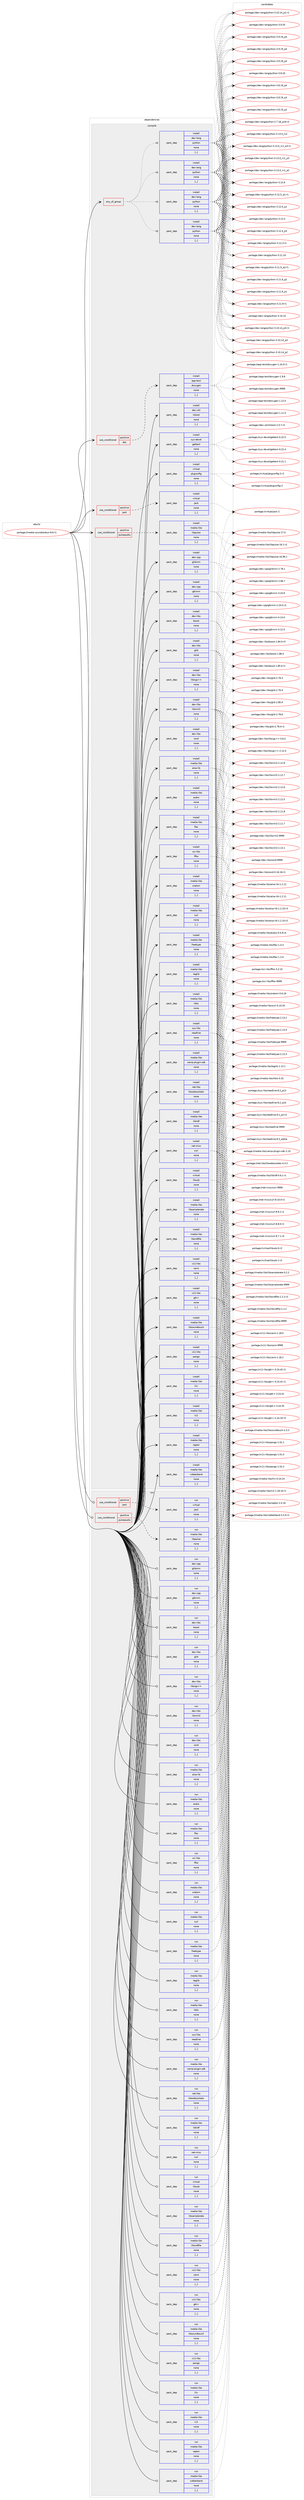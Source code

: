 digraph prolog {

# *************
# Graph options
# *************

newrank=true;
concentrate=true;
compound=true;
graph [rankdir=LR,fontname=Helvetica,fontsize=10,ranksep=1.5];#, ranksep=2.5, nodesep=0.2];
edge  [arrowhead=vee];
node  [fontname=Helvetica,fontsize=10];

# **********
# The ebuild
# **********

subgraph cluster_leftcol {
color=gray;
label=<<i>ebuild</i>>;
id [label="portage://media-sound/ardour-8.6-r1", color=red, width=4, href="../media-sound/ardour-8.6-r1.svg"];
}

# ****************
# The dependencies
# ****************

subgraph cluster_midcol {
color=gray;
label=<<i>dependencies</i>>;
subgraph cluster_compile {
fillcolor="#eeeeee";
style=filled;
label=<<i>compile</i>>;
subgraph any5794 {
dependency822233 [label=<<TABLE BORDER="0" CELLBORDER="1" CELLSPACING="0" CELLPADDING="4"><TR><TD CELLPADDING="10">any_of_group</TD></TR></TABLE>>, shape=none, color=red];subgraph pack603536 {
dependency822234 [label=<<TABLE BORDER="0" CELLBORDER="1" CELLSPACING="0" CELLPADDING="4" WIDTH="220"><TR><TD ROWSPAN="6" CELLPADDING="30">pack_dep</TD></TR><TR><TD WIDTH="110">install</TD></TR><TR><TD>dev-lang</TD></TR><TR><TD>python</TD></TR><TR><TD>none</TD></TR><TR><TD>[,,]</TD></TR></TABLE>>, shape=none, color=blue];
}
dependency822233:e -> dependency822234:w [weight=20,style="dotted",arrowhead="oinv"];
subgraph pack603537 {
dependency822235 [label=<<TABLE BORDER="0" CELLBORDER="1" CELLSPACING="0" CELLPADDING="4" WIDTH="220"><TR><TD ROWSPAN="6" CELLPADDING="30">pack_dep</TD></TR><TR><TD WIDTH="110">install</TD></TR><TR><TD>dev-lang</TD></TR><TR><TD>python</TD></TR><TR><TD>none</TD></TR><TR><TD>[,,]</TD></TR></TABLE>>, shape=none, color=blue];
}
dependency822233:e -> dependency822235:w [weight=20,style="dotted",arrowhead="oinv"];
subgraph pack603538 {
dependency822236 [label=<<TABLE BORDER="0" CELLBORDER="1" CELLSPACING="0" CELLPADDING="4" WIDTH="220"><TR><TD ROWSPAN="6" CELLPADDING="30">pack_dep</TD></TR><TR><TD WIDTH="110">install</TD></TR><TR><TD>dev-lang</TD></TR><TR><TD>python</TD></TR><TR><TD>none</TD></TR><TR><TD>[,,]</TD></TR></TABLE>>, shape=none, color=blue];
}
dependency822233:e -> dependency822236:w [weight=20,style="dotted",arrowhead="oinv"];
subgraph pack603539 {
dependency822237 [label=<<TABLE BORDER="0" CELLBORDER="1" CELLSPACING="0" CELLPADDING="4" WIDTH="220"><TR><TD ROWSPAN="6" CELLPADDING="30">pack_dep</TD></TR><TR><TD WIDTH="110">install</TD></TR><TR><TD>dev-lang</TD></TR><TR><TD>python</TD></TR><TR><TD>none</TD></TR><TR><TD>[,,]</TD></TR></TABLE>>, shape=none, color=blue];
}
dependency822233:e -> dependency822237:w [weight=20,style="dotted",arrowhead="oinv"];
}
id:e -> dependency822233:w [weight=20,style="solid",arrowhead="vee"];
subgraph cond212500 {
dependency822238 [label=<<TABLE BORDER="0" CELLBORDER="1" CELLSPACING="0" CELLPADDING="4"><TR><TD ROWSPAN="3" CELLPADDING="10">use_conditional</TD></TR><TR><TD>positive</TD></TR><TR><TD>doc</TD></TR></TABLE>>, shape=none, color=red];
subgraph pack603540 {
dependency822239 [label=<<TABLE BORDER="0" CELLBORDER="1" CELLSPACING="0" CELLPADDING="4" WIDTH="220"><TR><TD ROWSPAN="6" CELLPADDING="30">pack_dep</TD></TR><TR><TD WIDTH="110">install</TD></TR><TR><TD>app-text</TD></TR><TR><TD>doxygen</TD></TR><TR><TD>none</TD></TR><TR><TD>[,,]</TD></TR></TABLE>>, shape=none, color=blue];
}
dependency822238:e -> dependency822239:w [weight=20,style="dashed",arrowhead="vee"];
}
id:e -> dependency822238:w [weight=20,style="solid",arrowhead="vee"];
subgraph cond212501 {
dependency822240 [label=<<TABLE BORDER="0" CELLBORDER="1" CELLSPACING="0" CELLPADDING="4"><TR><TD ROWSPAN="3" CELLPADDING="10">use_conditional</TD></TR><TR><TD>positive</TD></TR><TR><TD>jack</TD></TR></TABLE>>, shape=none, color=red];
subgraph pack603541 {
dependency822241 [label=<<TABLE BORDER="0" CELLBORDER="1" CELLSPACING="0" CELLPADDING="4" WIDTH="220"><TR><TD ROWSPAN="6" CELLPADDING="30">pack_dep</TD></TR><TR><TD WIDTH="110">install</TD></TR><TR><TD>virtual</TD></TR><TR><TD>jack</TD></TR><TR><TD>none</TD></TR><TR><TD>[,,]</TD></TR></TABLE>>, shape=none, color=blue];
}
dependency822240:e -> dependency822241:w [weight=20,style="dashed",arrowhead="vee"];
}
id:e -> dependency822240:w [weight=20,style="solid",arrowhead="vee"];
subgraph cond212502 {
dependency822242 [label=<<TABLE BORDER="0" CELLBORDER="1" CELLSPACING="0" CELLPADDING="4"><TR><TD ROWSPAN="3" CELLPADDING="10">use_conditional</TD></TR><TR><TD>positive</TD></TR><TR><TD>pulseaudio</TD></TR></TABLE>>, shape=none, color=red];
subgraph pack603542 {
dependency822243 [label=<<TABLE BORDER="0" CELLBORDER="1" CELLSPACING="0" CELLPADDING="4" WIDTH="220"><TR><TD ROWSPAN="6" CELLPADDING="30">pack_dep</TD></TR><TR><TD WIDTH="110">install</TD></TR><TR><TD>media-libs</TD></TR><TR><TD>libpulse</TD></TR><TR><TD>none</TD></TR><TR><TD>[,,]</TD></TR></TABLE>>, shape=none, color=blue];
}
dependency822242:e -> dependency822243:w [weight=20,style="dashed",arrowhead="vee"];
}
id:e -> dependency822242:w [weight=20,style="solid",arrowhead="vee"];
subgraph pack603543 {
dependency822244 [label=<<TABLE BORDER="0" CELLBORDER="1" CELLSPACING="0" CELLPADDING="4" WIDTH="220"><TR><TD ROWSPAN="6" CELLPADDING="30">pack_dep</TD></TR><TR><TD WIDTH="110">install</TD></TR><TR><TD>dev-cpp</TD></TR><TR><TD>glibmm</TD></TR><TR><TD>none</TD></TR><TR><TD>[,,]</TD></TR></TABLE>>, shape=none, color=blue];
}
id:e -> dependency822244:w [weight=20,style="solid",arrowhead="vee"];
subgraph pack603544 {
dependency822245 [label=<<TABLE BORDER="0" CELLBORDER="1" CELLSPACING="0" CELLPADDING="4" WIDTH="220"><TR><TD ROWSPAN="6" CELLPADDING="30">pack_dep</TD></TR><TR><TD WIDTH="110">install</TD></TR><TR><TD>dev-cpp</TD></TR><TR><TD>gtkmm</TD></TR><TR><TD>none</TD></TR><TR><TD>[,,]</TD></TR></TABLE>>, shape=none, color=blue];
}
id:e -> dependency822245:w [weight=20,style="solid",arrowhead="vee"];
subgraph pack603545 {
dependency822246 [label=<<TABLE BORDER="0" CELLBORDER="1" CELLSPACING="0" CELLPADDING="4" WIDTH="220"><TR><TD ROWSPAN="6" CELLPADDING="30">pack_dep</TD></TR><TR><TD WIDTH="110">install</TD></TR><TR><TD>dev-libs</TD></TR><TR><TD>boost</TD></TR><TR><TD>none</TD></TR><TR><TD>[,,]</TD></TR></TABLE>>, shape=none, color=blue];
}
id:e -> dependency822246:w [weight=20,style="solid",arrowhead="vee"];
subgraph pack603546 {
dependency822247 [label=<<TABLE BORDER="0" CELLBORDER="1" CELLSPACING="0" CELLPADDING="4" WIDTH="220"><TR><TD ROWSPAN="6" CELLPADDING="30">pack_dep</TD></TR><TR><TD WIDTH="110">install</TD></TR><TR><TD>dev-libs</TD></TR><TR><TD>glib</TD></TR><TR><TD>none</TD></TR><TR><TD>[,,]</TD></TR></TABLE>>, shape=none, color=blue];
}
id:e -> dependency822247:w [weight=20,style="solid",arrowhead="vee"];
subgraph pack603547 {
dependency822248 [label=<<TABLE BORDER="0" CELLBORDER="1" CELLSPACING="0" CELLPADDING="4" WIDTH="220"><TR><TD ROWSPAN="6" CELLPADDING="30">pack_dep</TD></TR><TR><TD WIDTH="110">install</TD></TR><TR><TD>dev-libs</TD></TR><TR><TD>libsigc++</TD></TR><TR><TD>none</TD></TR><TR><TD>[,,]</TD></TR></TABLE>>, shape=none, color=blue];
}
id:e -> dependency822248:w [weight=20,style="solid",arrowhead="vee"];
subgraph pack603548 {
dependency822249 [label=<<TABLE BORDER="0" CELLBORDER="1" CELLSPACING="0" CELLPADDING="4" WIDTH="220"><TR><TD ROWSPAN="6" CELLPADDING="30">pack_dep</TD></TR><TR><TD WIDTH="110">install</TD></TR><TR><TD>dev-libs</TD></TR><TR><TD>libxml2</TD></TR><TR><TD>none</TD></TR><TR><TD>[,,]</TD></TR></TABLE>>, shape=none, color=blue];
}
id:e -> dependency822249:w [weight=20,style="solid",arrowhead="vee"];
subgraph pack603549 {
dependency822250 [label=<<TABLE BORDER="0" CELLBORDER="1" CELLSPACING="0" CELLPADDING="4" WIDTH="220"><TR><TD ROWSPAN="6" CELLPADDING="30">pack_dep</TD></TR><TR><TD WIDTH="110">install</TD></TR><TR><TD>dev-libs</TD></TR><TR><TD>sord</TD></TR><TR><TD>none</TD></TR><TR><TD>[,,]</TD></TR></TABLE>>, shape=none, color=blue];
}
id:e -> dependency822250:w [weight=20,style="solid",arrowhead="vee"];
subgraph pack603550 {
dependency822251 [label=<<TABLE BORDER="0" CELLBORDER="1" CELLSPACING="0" CELLPADDING="4" WIDTH="220"><TR><TD ROWSPAN="6" CELLPADDING="30">pack_dep</TD></TR><TR><TD WIDTH="110">install</TD></TR><TR><TD>dev-util</TD></TR><TR><TD>itstool</TD></TR><TR><TD>none</TD></TR><TR><TD>[,,]</TD></TR></TABLE>>, shape=none, color=blue];
}
id:e -> dependency822251:w [weight=20,style="solid",arrowhead="vee"];
subgraph pack603551 {
dependency822252 [label=<<TABLE BORDER="0" CELLBORDER="1" CELLSPACING="0" CELLPADDING="4" WIDTH="220"><TR><TD ROWSPAN="6" CELLPADDING="30">pack_dep</TD></TR><TR><TD WIDTH="110">install</TD></TR><TR><TD>media-libs</TD></TR><TR><TD>alsa-lib</TD></TR><TR><TD>none</TD></TR><TR><TD>[,,]</TD></TR></TABLE>>, shape=none, color=blue];
}
id:e -> dependency822252:w [weight=20,style="solid",arrowhead="vee"];
subgraph pack603552 {
dependency822253 [label=<<TABLE BORDER="0" CELLBORDER="1" CELLSPACING="0" CELLPADDING="4" WIDTH="220"><TR><TD ROWSPAN="6" CELLPADDING="30">pack_dep</TD></TR><TR><TD WIDTH="110">install</TD></TR><TR><TD>media-libs</TD></TR><TR><TD>aubio</TD></TR><TR><TD>none</TD></TR><TR><TD>[,,]</TD></TR></TABLE>>, shape=none, color=blue];
}
id:e -> dependency822253:w [weight=20,style="solid",arrowhead="vee"];
subgraph pack603553 {
dependency822254 [label=<<TABLE BORDER="0" CELLBORDER="1" CELLSPACING="0" CELLPADDING="4" WIDTH="220"><TR><TD ROWSPAN="6" CELLPADDING="30">pack_dep</TD></TR><TR><TD WIDTH="110">install</TD></TR><TR><TD>media-libs</TD></TR><TR><TD>flac</TD></TR><TR><TD>none</TD></TR><TR><TD>[,,]</TD></TR></TABLE>>, shape=none, color=blue];
}
id:e -> dependency822254:w [weight=20,style="solid",arrowhead="vee"];
subgraph pack603554 {
dependency822255 [label=<<TABLE BORDER="0" CELLBORDER="1" CELLSPACING="0" CELLPADDING="4" WIDTH="220"><TR><TD ROWSPAN="6" CELLPADDING="30">pack_dep</TD></TR><TR><TD WIDTH="110">install</TD></TR><TR><TD>media-libs</TD></TR><TR><TD>freetype</TD></TR><TR><TD>none</TD></TR><TR><TD>[,,]</TD></TR></TABLE>>, shape=none, color=blue];
}
id:e -> dependency822255:w [weight=20,style="solid",arrowhead="vee"];
subgraph pack603555 {
dependency822256 [label=<<TABLE BORDER="0" CELLBORDER="1" CELLSPACING="0" CELLPADDING="4" WIDTH="220"><TR><TD ROWSPAN="6" CELLPADDING="30">pack_dep</TD></TR><TR><TD WIDTH="110">install</TD></TR><TR><TD>media-libs</TD></TR><TR><TD>liblo</TD></TR><TR><TD>none</TD></TR><TR><TD>[,,]</TD></TR></TABLE>>, shape=none, color=blue];
}
id:e -> dependency822256:w [weight=20,style="solid",arrowhead="vee"];
subgraph pack603556 {
dependency822257 [label=<<TABLE BORDER="0" CELLBORDER="1" CELLSPACING="0" CELLPADDING="4" WIDTH="220"><TR><TD ROWSPAN="6" CELLPADDING="30">pack_dep</TD></TR><TR><TD WIDTH="110">install</TD></TR><TR><TD>media-libs</TD></TR><TR><TD>liblrdf</TD></TR><TR><TD>none</TD></TR><TR><TD>[,,]</TD></TR></TABLE>>, shape=none, color=blue];
}
id:e -> dependency822257:w [weight=20,style="solid",arrowhead="vee"];
subgraph pack603557 {
dependency822258 [label=<<TABLE BORDER="0" CELLBORDER="1" CELLSPACING="0" CELLPADDING="4" WIDTH="220"><TR><TD ROWSPAN="6" CELLPADDING="30">pack_dep</TD></TR><TR><TD WIDTH="110">install</TD></TR><TR><TD>media-libs</TD></TR><TR><TD>libsamplerate</TD></TR><TR><TD>none</TD></TR><TR><TD>[,,]</TD></TR></TABLE>>, shape=none, color=blue];
}
id:e -> dependency822258:w [weight=20,style="solid",arrowhead="vee"];
subgraph pack603558 {
dependency822259 [label=<<TABLE BORDER="0" CELLBORDER="1" CELLSPACING="0" CELLPADDING="4" WIDTH="220"><TR><TD ROWSPAN="6" CELLPADDING="30">pack_dep</TD></TR><TR><TD WIDTH="110">install</TD></TR><TR><TD>media-libs</TD></TR><TR><TD>libsndfile</TD></TR><TR><TD>none</TD></TR><TR><TD>[,,]</TD></TR></TABLE>>, shape=none, color=blue];
}
id:e -> dependency822259:w [weight=20,style="solid",arrowhead="vee"];
subgraph pack603559 {
dependency822260 [label=<<TABLE BORDER="0" CELLBORDER="1" CELLSPACING="0" CELLPADDING="4" WIDTH="220"><TR><TD ROWSPAN="6" CELLPADDING="30">pack_dep</TD></TR><TR><TD WIDTH="110">install</TD></TR><TR><TD>media-libs</TD></TR><TR><TD>libsoundtouch</TD></TR><TR><TD>none</TD></TR><TR><TD>[,,]</TD></TR></TABLE>>, shape=none, color=blue];
}
id:e -> dependency822260:w [weight=20,style="solid",arrowhead="vee"];
subgraph pack603560 {
dependency822261 [label=<<TABLE BORDER="0" CELLBORDER="1" CELLSPACING="0" CELLPADDING="4" WIDTH="220"><TR><TD ROWSPAN="6" CELLPADDING="30">pack_dep</TD></TR><TR><TD WIDTH="110">install</TD></TR><TR><TD>media-libs</TD></TR><TR><TD>lilv</TD></TR><TR><TD>none</TD></TR><TR><TD>[,,]</TD></TR></TABLE>>, shape=none, color=blue];
}
id:e -> dependency822261:w [weight=20,style="solid",arrowhead="vee"];
subgraph pack603561 {
dependency822262 [label=<<TABLE BORDER="0" CELLBORDER="1" CELLSPACING="0" CELLPADDING="4" WIDTH="220"><TR><TD ROWSPAN="6" CELLPADDING="30">pack_dep</TD></TR><TR><TD WIDTH="110">install</TD></TR><TR><TD>media-libs</TD></TR><TR><TD>lv2</TD></TR><TR><TD>none</TD></TR><TR><TD>[,,]</TD></TR></TABLE>>, shape=none, color=blue];
}
id:e -> dependency822262:w [weight=20,style="solid",arrowhead="vee"];
subgraph pack603562 {
dependency822263 [label=<<TABLE BORDER="0" CELLBORDER="1" CELLSPACING="0" CELLPADDING="4" WIDTH="220"><TR><TD ROWSPAN="6" CELLPADDING="30">pack_dep</TD></TR><TR><TD WIDTH="110">install</TD></TR><TR><TD>media-libs</TD></TR><TR><TD>raptor</TD></TR><TR><TD>none</TD></TR><TR><TD>[,,]</TD></TR></TABLE>>, shape=none, color=blue];
}
id:e -> dependency822263:w [weight=20,style="solid",arrowhead="vee"];
subgraph pack603563 {
dependency822264 [label=<<TABLE BORDER="0" CELLBORDER="1" CELLSPACING="0" CELLPADDING="4" WIDTH="220"><TR><TD ROWSPAN="6" CELLPADDING="30">pack_dep</TD></TR><TR><TD WIDTH="110">install</TD></TR><TR><TD>media-libs</TD></TR><TR><TD>rubberband</TD></TR><TR><TD>none</TD></TR><TR><TD>[,,]</TD></TR></TABLE>>, shape=none, color=blue];
}
id:e -> dependency822264:w [weight=20,style="solid",arrowhead="vee"];
subgraph pack603564 {
dependency822265 [label=<<TABLE BORDER="0" CELLBORDER="1" CELLSPACING="0" CELLPADDING="4" WIDTH="220"><TR><TD ROWSPAN="6" CELLPADDING="30">pack_dep</TD></TR><TR><TD WIDTH="110">install</TD></TR><TR><TD>media-libs</TD></TR><TR><TD>sratom</TD></TR><TR><TD>none</TD></TR><TR><TD>[,,]</TD></TR></TABLE>>, shape=none, color=blue];
}
id:e -> dependency822265:w [weight=20,style="solid",arrowhead="vee"];
subgraph pack603565 {
dependency822266 [label=<<TABLE BORDER="0" CELLBORDER="1" CELLSPACING="0" CELLPADDING="4" WIDTH="220"><TR><TD ROWSPAN="6" CELLPADDING="30">pack_dep</TD></TR><TR><TD WIDTH="110">install</TD></TR><TR><TD>media-libs</TD></TR><TR><TD>suil</TD></TR><TR><TD>none</TD></TR><TR><TD>[,,]</TD></TR></TABLE>>, shape=none, color=blue];
}
id:e -> dependency822266:w [weight=20,style="solid",arrowhead="vee"];
subgraph pack603566 {
dependency822267 [label=<<TABLE BORDER="0" CELLBORDER="1" CELLSPACING="0" CELLPADDING="4" WIDTH="220"><TR><TD ROWSPAN="6" CELLPADDING="30">pack_dep</TD></TR><TR><TD WIDTH="110">install</TD></TR><TR><TD>media-libs</TD></TR><TR><TD>taglib</TD></TR><TR><TD>none</TD></TR><TR><TD>[,,]</TD></TR></TABLE>>, shape=none, color=blue];
}
id:e -> dependency822267:w [weight=20,style="solid",arrowhead="vee"];
subgraph pack603567 {
dependency822268 [label=<<TABLE BORDER="0" CELLBORDER="1" CELLSPACING="0" CELLPADDING="4" WIDTH="220"><TR><TD ROWSPAN="6" CELLPADDING="30">pack_dep</TD></TR><TR><TD WIDTH="110">install</TD></TR><TR><TD>media-libs</TD></TR><TR><TD>vamp-plugin-sdk</TD></TR><TR><TD>none</TD></TR><TR><TD>[,,]</TD></TR></TABLE>>, shape=none, color=blue];
}
id:e -> dependency822268:w [weight=20,style="solid",arrowhead="vee"];
subgraph pack603568 {
dependency822269 [label=<<TABLE BORDER="0" CELLBORDER="1" CELLSPACING="0" CELLPADDING="4" WIDTH="220"><TR><TD ROWSPAN="6" CELLPADDING="30">pack_dep</TD></TR><TR><TD WIDTH="110">install</TD></TR><TR><TD>net-libs</TD></TR><TR><TD>libwebsockets</TD></TR><TR><TD>none</TD></TR><TR><TD>[,,]</TD></TR></TABLE>>, shape=none, color=blue];
}
id:e -> dependency822269:w [weight=20,style="solid",arrowhead="vee"];
subgraph pack603569 {
dependency822270 [label=<<TABLE BORDER="0" CELLBORDER="1" CELLSPACING="0" CELLPADDING="4" WIDTH="220"><TR><TD ROWSPAN="6" CELLPADDING="30">pack_dep</TD></TR><TR><TD WIDTH="110">install</TD></TR><TR><TD>net-misc</TD></TR><TR><TD>curl</TD></TR><TR><TD>none</TD></TR><TR><TD>[,,]</TD></TR></TABLE>>, shape=none, color=blue];
}
id:e -> dependency822270:w [weight=20,style="solid",arrowhead="vee"];
subgraph pack603570 {
dependency822271 [label=<<TABLE BORDER="0" CELLBORDER="1" CELLSPACING="0" CELLPADDING="4" WIDTH="220"><TR><TD ROWSPAN="6" CELLPADDING="30">pack_dep</TD></TR><TR><TD WIDTH="110">install</TD></TR><TR><TD>sci-libs</TD></TR><TR><TD>fftw</TD></TR><TR><TD>none</TD></TR><TR><TD>[,,]</TD></TR></TABLE>>, shape=none, color=blue];
}
id:e -> dependency822271:w [weight=20,style="solid",arrowhead="vee"];
subgraph pack603571 {
dependency822272 [label=<<TABLE BORDER="0" CELLBORDER="1" CELLSPACING="0" CELLPADDING="4" WIDTH="220"><TR><TD ROWSPAN="6" CELLPADDING="30">pack_dep</TD></TR><TR><TD WIDTH="110">install</TD></TR><TR><TD>sys-devel</TD></TR><TR><TD>gettext</TD></TR><TR><TD>none</TD></TR><TR><TD>[,,]</TD></TR></TABLE>>, shape=none, color=blue];
}
id:e -> dependency822272:w [weight=20,style="solid",arrowhead="vee"];
subgraph pack603572 {
dependency822273 [label=<<TABLE BORDER="0" CELLBORDER="1" CELLSPACING="0" CELLPADDING="4" WIDTH="220"><TR><TD ROWSPAN="6" CELLPADDING="30">pack_dep</TD></TR><TR><TD WIDTH="110">install</TD></TR><TR><TD>sys-libs</TD></TR><TR><TD>readline</TD></TR><TR><TD>none</TD></TR><TR><TD>[,,]</TD></TR></TABLE>>, shape=none, color=blue];
}
id:e -> dependency822273:w [weight=20,style="solid",arrowhead="vee"];
subgraph pack603573 {
dependency822274 [label=<<TABLE BORDER="0" CELLBORDER="1" CELLSPACING="0" CELLPADDING="4" WIDTH="220"><TR><TD ROWSPAN="6" CELLPADDING="30">pack_dep</TD></TR><TR><TD WIDTH="110">install</TD></TR><TR><TD>virtual</TD></TR><TR><TD>libusb</TD></TR><TR><TD>none</TD></TR><TR><TD>[,,]</TD></TR></TABLE>>, shape=none, color=blue];
}
id:e -> dependency822274:w [weight=20,style="solid",arrowhead="vee"];
subgraph pack603574 {
dependency822275 [label=<<TABLE BORDER="0" CELLBORDER="1" CELLSPACING="0" CELLPADDING="4" WIDTH="220"><TR><TD ROWSPAN="6" CELLPADDING="30">pack_dep</TD></TR><TR><TD WIDTH="110">install</TD></TR><TR><TD>virtual</TD></TR><TR><TD>pkgconfig</TD></TR><TR><TD>none</TD></TR><TR><TD>[,,]</TD></TR></TABLE>>, shape=none, color=blue];
}
id:e -> dependency822275:w [weight=20,style="solid",arrowhead="vee"];
subgraph pack603575 {
dependency822276 [label=<<TABLE BORDER="0" CELLBORDER="1" CELLSPACING="0" CELLPADDING="4" WIDTH="220"><TR><TD ROWSPAN="6" CELLPADDING="30">pack_dep</TD></TR><TR><TD WIDTH="110">install</TD></TR><TR><TD>x11-libs</TD></TR><TR><TD>cairo</TD></TR><TR><TD>none</TD></TR><TR><TD>[,,]</TD></TR></TABLE>>, shape=none, color=blue];
}
id:e -> dependency822276:w [weight=20,style="solid",arrowhead="vee"];
subgraph pack603576 {
dependency822277 [label=<<TABLE BORDER="0" CELLBORDER="1" CELLSPACING="0" CELLPADDING="4" WIDTH="220"><TR><TD ROWSPAN="6" CELLPADDING="30">pack_dep</TD></TR><TR><TD WIDTH="110">install</TD></TR><TR><TD>x11-libs</TD></TR><TR><TD>gtk+</TD></TR><TR><TD>none</TD></TR><TR><TD>[,,]</TD></TR></TABLE>>, shape=none, color=blue];
}
id:e -> dependency822277:w [weight=20,style="solid",arrowhead="vee"];
subgraph pack603577 {
dependency822278 [label=<<TABLE BORDER="0" CELLBORDER="1" CELLSPACING="0" CELLPADDING="4" WIDTH="220"><TR><TD ROWSPAN="6" CELLPADDING="30">pack_dep</TD></TR><TR><TD WIDTH="110">install</TD></TR><TR><TD>x11-libs</TD></TR><TR><TD>pango</TD></TR><TR><TD>none</TD></TR><TR><TD>[,,]</TD></TR></TABLE>>, shape=none, color=blue];
}
id:e -> dependency822278:w [weight=20,style="solid",arrowhead="vee"];
}
subgraph cluster_compileandrun {
fillcolor="#eeeeee";
style=filled;
label=<<i>compile and run</i>>;
}
subgraph cluster_run {
fillcolor="#eeeeee";
style=filled;
label=<<i>run</i>>;
subgraph cond212503 {
dependency822279 [label=<<TABLE BORDER="0" CELLBORDER="1" CELLSPACING="0" CELLPADDING="4"><TR><TD ROWSPAN="3" CELLPADDING="10">use_conditional</TD></TR><TR><TD>positive</TD></TR><TR><TD>jack</TD></TR></TABLE>>, shape=none, color=red];
subgraph pack603578 {
dependency822280 [label=<<TABLE BORDER="0" CELLBORDER="1" CELLSPACING="0" CELLPADDING="4" WIDTH="220"><TR><TD ROWSPAN="6" CELLPADDING="30">pack_dep</TD></TR><TR><TD WIDTH="110">run</TD></TR><TR><TD>virtual</TD></TR><TR><TD>jack</TD></TR><TR><TD>none</TD></TR><TR><TD>[,,]</TD></TR></TABLE>>, shape=none, color=blue];
}
dependency822279:e -> dependency822280:w [weight=20,style="dashed",arrowhead="vee"];
}
id:e -> dependency822279:w [weight=20,style="solid",arrowhead="odot"];
subgraph cond212504 {
dependency822281 [label=<<TABLE BORDER="0" CELLBORDER="1" CELLSPACING="0" CELLPADDING="4"><TR><TD ROWSPAN="3" CELLPADDING="10">use_conditional</TD></TR><TR><TD>positive</TD></TR><TR><TD>pulseaudio</TD></TR></TABLE>>, shape=none, color=red];
subgraph pack603579 {
dependency822282 [label=<<TABLE BORDER="0" CELLBORDER="1" CELLSPACING="0" CELLPADDING="4" WIDTH="220"><TR><TD ROWSPAN="6" CELLPADDING="30">pack_dep</TD></TR><TR><TD WIDTH="110">run</TD></TR><TR><TD>media-libs</TD></TR><TR><TD>libpulse</TD></TR><TR><TD>none</TD></TR><TR><TD>[,,]</TD></TR></TABLE>>, shape=none, color=blue];
}
dependency822281:e -> dependency822282:w [weight=20,style="dashed",arrowhead="vee"];
}
id:e -> dependency822281:w [weight=20,style="solid",arrowhead="odot"];
subgraph pack603580 {
dependency822283 [label=<<TABLE BORDER="0" CELLBORDER="1" CELLSPACING="0" CELLPADDING="4" WIDTH="220"><TR><TD ROWSPAN="6" CELLPADDING="30">pack_dep</TD></TR><TR><TD WIDTH="110">run</TD></TR><TR><TD>dev-cpp</TD></TR><TR><TD>glibmm</TD></TR><TR><TD>none</TD></TR><TR><TD>[,,]</TD></TR></TABLE>>, shape=none, color=blue];
}
id:e -> dependency822283:w [weight=20,style="solid",arrowhead="odot"];
subgraph pack603581 {
dependency822284 [label=<<TABLE BORDER="0" CELLBORDER="1" CELLSPACING="0" CELLPADDING="4" WIDTH="220"><TR><TD ROWSPAN="6" CELLPADDING="30">pack_dep</TD></TR><TR><TD WIDTH="110">run</TD></TR><TR><TD>dev-cpp</TD></TR><TR><TD>gtkmm</TD></TR><TR><TD>none</TD></TR><TR><TD>[,,]</TD></TR></TABLE>>, shape=none, color=blue];
}
id:e -> dependency822284:w [weight=20,style="solid",arrowhead="odot"];
subgraph pack603582 {
dependency822285 [label=<<TABLE BORDER="0" CELLBORDER="1" CELLSPACING="0" CELLPADDING="4" WIDTH="220"><TR><TD ROWSPAN="6" CELLPADDING="30">pack_dep</TD></TR><TR><TD WIDTH="110">run</TD></TR><TR><TD>dev-libs</TD></TR><TR><TD>boost</TD></TR><TR><TD>none</TD></TR><TR><TD>[,,]</TD></TR></TABLE>>, shape=none, color=blue];
}
id:e -> dependency822285:w [weight=20,style="solid",arrowhead="odot"];
subgraph pack603583 {
dependency822286 [label=<<TABLE BORDER="0" CELLBORDER="1" CELLSPACING="0" CELLPADDING="4" WIDTH="220"><TR><TD ROWSPAN="6" CELLPADDING="30">pack_dep</TD></TR><TR><TD WIDTH="110">run</TD></TR><TR><TD>dev-libs</TD></TR><TR><TD>glib</TD></TR><TR><TD>none</TD></TR><TR><TD>[,,]</TD></TR></TABLE>>, shape=none, color=blue];
}
id:e -> dependency822286:w [weight=20,style="solid",arrowhead="odot"];
subgraph pack603584 {
dependency822287 [label=<<TABLE BORDER="0" CELLBORDER="1" CELLSPACING="0" CELLPADDING="4" WIDTH="220"><TR><TD ROWSPAN="6" CELLPADDING="30">pack_dep</TD></TR><TR><TD WIDTH="110">run</TD></TR><TR><TD>dev-libs</TD></TR><TR><TD>libsigc++</TD></TR><TR><TD>none</TD></TR><TR><TD>[,,]</TD></TR></TABLE>>, shape=none, color=blue];
}
id:e -> dependency822287:w [weight=20,style="solid",arrowhead="odot"];
subgraph pack603585 {
dependency822288 [label=<<TABLE BORDER="0" CELLBORDER="1" CELLSPACING="0" CELLPADDING="4" WIDTH="220"><TR><TD ROWSPAN="6" CELLPADDING="30">pack_dep</TD></TR><TR><TD WIDTH="110">run</TD></TR><TR><TD>dev-libs</TD></TR><TR><TD>libxml2</TD></TR><TR><TD>none</TD></TR><TR><TD>[,,]</TD></TR></TABLE>>, shape=none, color=blue];
}
id:e -> dependency822288:w [weight=20,style="solid",arrowhead="odot"];
subgraph pack603586 {
dependency822289 [label=<<TABLE BORDER="0" CELLBORDER="1" CELLSPACING="0" CELLPADDING="4" WIDTH="220"><TR><TD ROWSPAN="6" CELLPADDING="30">pack_dep</TD></TR><TR><TD WIDTH="110">run</TD></TR><TR><TD>dev-libs</TD></TR><TR><TD>sord</TD></TR><TR><TD>none</TD></TR><TR><TD>[,,]</TD></TR></TABLE>>, shape=none, color=blue];
}
id:e -> dependency822289:w [weight=20,style="solid",arrowhead="odot"];
subgraph pack603587 {
dependency822290 [label=<<TABLE BORDER="0" CELLBORDER="1" CELLSPACING="0" CELLPADDING="4" WIDTH="220"><TR><TD ROWSPAN="6" CELLPADDING="30">pack_dep</TD></TR><TR><TD WIDTH="110">run</TD></TR><TR><TD>media-libs</TD></TR><TR><TD>alsa-lib</TD></TR><TR><TD>none</TD></TR><TR><TD>[,,]</TD></TR></TABLE>>, shape=none, color=blue];
}
id:e -> dependency822290:w [weight=20,style="solid",arrowhead="odot"];
subgraph pack603588 {
dependency822291 [label=<<TABLE BORDER="0" CELLBORDER="1" CELLSPACING="0" CELLPADDING="4" WIDTH="220"><TR><TD ROWSPAN="6" CELLPADDING="30">pack_dep</TD></TR><TR><TD WIDTH="110">run</TD></TR><TR><TD>media-libs</TD></TR><TR><TD>aubio</TD></TR><TR><TD>none</TD></TR><TR><TD>[,,]</TD></TR></TABLE>>, shape=none, color=blue];
}
id:e -> dependency822291:w [weight=20,style="solid",arrowhead="odot"];
subgraph pack603589 {
dependency822292 [label=<<TABLE BORDER="0" CELLBORDER="1" CELLSPACING="0" CELLPADDING="4" WIDTH="220"><TR><TD ROWSPAN="6" CELLPADDING="30">pack_dep</TD></TR><TR><TD WIDTH="110">run</TD></TR><TR><TD>media-libs</TD></TR><TR><TD>flac</TD></TR><TR><TD>none</TD></TR><TR><TD>[,,]</TD></TR></TABLE>>, shape=none, color=blue];
}
id:e -> dependency822292:w [weight=20,style="solid",arrowhead="odot"];
subgraph pack603590 {
dependency822293 [label=<<TABLE BORDER="0" CELLBORDER="1" CELLSPACING="0" CELLPADDING="4" WIDTH="220"><TR><TD ROWSPAN="6" CELLPADDING="30">pack_dep</TD></TR><TR><TD WIDTH="110">run</TD></TR><TR><TD>media-libs</TD></TR><TR><TD>freetype</TD></TR><TR><TD>none</TD></TR><TR><TD>[,,]</TD></TR></TABLE>>, shape=none, color=blue];
}
id:e -> dependency822293:w [weight=20,style="solid",arrowhead="odot"];
subgraph pack603591 {
dependency822294 [label=<<TABLE BORDER="0" CELLBORDER="1" CELLSPACING="0" CELLPADDING="4" WIDTH="220"><TR><TD ROWSPAN="6" CELLPADDING="30">pack_dep</TD></TR><TR><TD WIDTH="110">run</TD></TR><TR><TD>media-libs</TD></TR><TR><TD>liblo</TD></TR><TR><TD>none</TD></TR><TR><TD>[,,]</TD></TR></TABLE>>, shape=none, color=blue];
}
id:e -> dependency822294:w [weight=20,style="solid",arrowhead="odot"];
subgraph pack603592 {
dependency822295 [label=<<TABLE BORDER="0" CELLBORDER="1" CELLSPACING="0" CELLPADDING="4" WIDTH="220"><TR><TD ROWSPAN="6" CELLPADDING="30">pack_dep</TD></TR><TR><TD WIDTH="110">run</TD></TR><TR><TD>media-libs</TD></TR><TR><TD>liblrdf</TD></TR><TR><TD>none</TD></TR><TR><TD>[,,]</TD></TR></TABLE>>, shape=none, color=blue];
}
id:e -> dependency822295:w [weight=20,style="solid",arrowhead="odot"];
subgraph pack603593 {
dependency822296 [label=<<TABLE BORDER="0" CELLBORDER="1" CELLSPACING="0" CELLPADDING="4" WIDTH="220"><TR><TD ROWSPAN="6" CELLPADDING="30">pack_dep</TD></TR><TR><TD WIDTH="110">run</TD></TR><TR><TD>media-libs</TD></TR><TR><TD>libsamplerate</TD></TR><TR><TD>none</TD></TR><TR><TD>[,,]</TD></TR></TABLE>>, shape=none, color=blue];
}
id:e -> dependency822296:w [weight=20,style="solid",arrowhead="odot"];
subgraph pack603594 {
dependency822297 [label=<<TABLE BORDER="0" CELLBORDER="1" CELLSPACING="0" CELLPADDING="4" WIDTH="220"><TR><TD ROWSPAN="6" CELLPADDING="30">pack_dep</TD></TR><TR><TD WIDTH="110">run</TD></TR><TR><TD>media-libs</TD></TR><TR><TD>libsndfile</TD></TR><TR><TD>none</TD></TR><TR><TD>[,,]</TD></TR></TABLE>>, shape=none, color=blue];
}
id:e -> dependency822297:w [weight=20,style="solid",arrowhead="odot"];
subgraph pack603595 {
dependency822298 [label=<<TABLE BORDER="0" CELLBORDER="1" CELLSPACING="0" CELLPADDING="4" WIDTH="220"><TR><TD ROWSPAN="6" CELLPADDING="30">pack_dep</TD></TR><TR><TD WIDTH="110">run</TD></TR><TR><TD>media-libs</TD></TR><TR><TD>libsoundtouch</TD></TR><TR><TD>none</TD></TR><TR><TD>[,,]</TD></TR></TABLE>>, shape=none, color=blue];
}
id:e -> dependency822298:w [weight=20,style="solid",arrowhead="odot"];
subgraph pack603596 {
dependency822299 [label=<<TABLE BORDER="0" CELLBORDER="1" CELLSPACING="0" CELLPADDING="4" WIDTH="220"><TR><TD ROWSPAN="6" CELLPADDING="30">pack_dep</TD></TR><TR><TD WIDTH="110">run</TD></TR><TR><TD>media-libs</TD></TR><TR><TD>lilv</TD></TR><TR><TD>none</TD></TR><TR><TD>[,,]</TD></TR></TABLE>>, shape=none, color=blue];
}
id:e -> dependency822299:w [weight=20,style="solid",arrowhead="odot"];
subgraph pack603597 {
dependency822300 [label=<<TABLE BORDER="0" CELLBORDER="1" CELLSPACING="0" CELLPADDING="4" WIDTH="220"><TR><TD ROWSPAN="6" CELLPADDING="30">pack_dep</TD></TR><TR><TD WIDTH="110">run</TD></TR><TR><TD>media-libs</TD></TR><TR><TD>lv2</TD></TR><TR><TD>none</TD></TR><TR><TD>[,,]</TD></TR></TABLE>>, shape=none, color=blue];
}
id:e -> dependency822300:w [weight=20,style="solid",arrowhead="odot"];
subgraph pack603598 {
dependency822301 [label=<<TABLE BORDER="0" CELLBORDER="1" CELLSPACING="0" CELLPADDING="4" WIDTH="220"><TR><TD ROWSPAN="6" CELLPADDING="30">pack_dep</TD></TR><TR><TD WIDTH="110">run</TD></TR><TR><TD>media-libs</TD></TR><TR><TD>raptor</TD></TR><TR><TD>none</TD></TR><TR><TD>[,,]</TD></TR></TABLE>>, shape=none, color=blue];
}
id:e -> dependency822301:w [weight=20,style="solid",arrowhead="odot"];
subgraph pack603599 {
dependency822302 [label=<<TABLE BORDER="0" CELLBORDER="1" CELLSPACING="0" CELLPADDING="4" WIDTH="220"><TR><TD ROWSPAN="6" CELLPADDING="30">pack_dep</TD></TR><TR><TD WIDTH="110">run</TD></TR><TR><TD>media-libs</TD></TR><TR><TD>rubberband</TD></TR><TR><TD>none</TD></TR><TR><TD>[,,]</TD></TR></TABLE>>, shape=none, color=blue];
}
id:e -> dependency822302:w [weight=20,style="solid",arrowhead="odot"];
subgraph pack603600 {
dependency822303 [label=<<TABLE BORDER="0" CELLBORDER="1" CELLSPACING="0" CELLPADDING="4" WIDTH="220"><TR><TD ROWSPAN="6" CELLPADDING="30">pack_dep</TD></TR><TR><TD WIDTH="110">run</TD></TR><TR><TD>media-libs</TD></TR><TR><TD>sratom</TD></TR><TR><TD>none</TD></TR><TR><TD>[,,]</TD></TR></TABLE>>, shape=none, color=blue];
}
id:e -> dependency822303:w [weight=20,style="solid",arrowhead="odot"];
subgraph pack603601 {
dependency822304 [label=<<TABLE BORDER="0" CELLBORDER="1" CELLSPACING="0" CELLPADDING="4" WIDTH="220"><TR><TD ROWSPAN="6" CELLPADDING="30">pack_dep</TD></TR><TR><TD WIDTH="110">run</TD></TR><TR><TD>media-libs</TD></TR><TR><TD>suil</TD></TR><TR><TD>none</TD></TR><TR><TD>[,,]</TD></TR></TABLE>>, shape=none, color=blue];
}
id:e -> dependency822304:w [weight=20,style="solid",arrowhead="odot"];
subgraph pack603602 {
dependency822305 [label=<<TABLE BORDER="0" CELLBORDER="1" CELLSPACING="0" CELLPADDING="4" WIDTH="220"><TR><TD ROWSPAN="6" CELLPADDING="30">pack_dep</TD></TR><TR><TD WIDTH="110">run</TD></TR><TR><TD>media-libs</TD></TR><TR><TD>taglib</TD></TR><TR><TD>none</TD></TR><TR><TD>[,,]</TD></TR></TABLE>>, shape=none, color=blue];
}
id:e -> dependency822305:w [weight=20,style="solid",arrowhead="odot"];
subgraph pack603603 {
dependency822306 [label=<<TABLE BORDER="0" CELLBORDER="1" CELLSPACING="0" CELLPADDING="4" WIDTH="220"><TR><TD ROWSPAN="6" CELLPADDING="30">pack_dep</TD></TR><TR><TD WIDTH="110">run</TD></TR><TR><TD>media-libs</TD></TR><TR><TD>vamp-plugin-sdk</TD></TR><TR><TD>none</TD></TR><TR><TD>[,,]</TD></TR></TABLE>>, shape=none, color=blue];
}
id:e -> dependency822306:w [weight=20,style="solid",arrowhead="odot"];
subgraph pack603604 {
dependency822307 [label=<<TABLE BORDER="0" CELLBORDER="1" CELLSPACING="0" CELLPADDING="4" WIDTH="220"><TR><TD ROWSPAN="6" CELLPADDING="30">pack_dep</TD></TR><TR><TD WIDTH="110">run</TD></TR><TR><TD>net-libs</TD></TR><TR><TD>libwebsockets</TD></TR><TR><TD>none</TD></TR><TR><TD>[,,]</TD></TR></TABLE>>, shape=none, color=blue];
}
id:e -> dependency822307:w [weight=20,style="solid",arrowhead="odot"];
subgraph pack603605 {
dependency822308 [label=<<TABLE BORDER="0" CELLBORDER="1" CELLSPACING="0" CELLPADDING="4" WIDTH="220"><TR><TD ROWSPAN="6" CELLPADDING="30">pack_dep</TD></TR><TR><TD WIDTH="110">run</TD></TR><TR><TD>net-misc</TD></TR><TR><TD>curl</TD></TR><TR><TD>none</TD></TR><TR><TD>[,,]</TD></TR></TABLE>>, shape=none, color=blue];
}
id:e -> dependency822308:w [weight=20,style="solid",arrowhead="odot"];
subgraph pack603606 {
dependency822309 [label=<<TABLE BORDER="0" CELLBORDER="1" CELLSPACING="0" CELLPADDING="4" WIDTH="220"><TR><TD ROWSPAN="6" CELLPADDING="30">pack_dep</TD></TR><TR><TD WIDTH="110">run</TD></TR><TR><TD>sci-libs</TD></TR><TR><TD>fftw</TD></TR><TR><TD>none</TD></TR><TR><TD>[,,]</TD></TR></TABLE>>, shape=none, color=blue];
}
id:e -> dependency822309:w [weight=20,style="solid",arrowhead="odot"];
subgraph pack603607 {
dependency822310 [label=<<TABLE BORDER="0" CELLBORDER="1" CELLSPACING="0" CELLPADDING="4" WIDTH="220"><TR><TD ROWSPAN="6" CELLPADDING="30">pack_dep</TD></TR><TR><TD WIDTH="110">run</TD></TR><TR><TD>sys-libs</TD></TR><TR><TD>readline</TD></TR><TR><TD>none</TD></TR><TR><TD>[,,]</TD></TR></TABLE>>, shape=none, color=blue];
}
id:e -> dependency822310:w [weight=20,style="solid",arrowhead="odot"];
subgraph pack603608 {
dependency822311 [label=<<TABLE BORDER="0" CELLBORDER="1" CELLSPACING="0" CELLPADDING="4" WIDTH="220"><TR><TD ROWSPAN="6" CELLPADDING="30">pack_dep</TD></TR><TR><TD WIDTH="110">run</TD></TR><TR><TD>virtual</TD></TR><TR><TD>libusb</TD></TR><TR><TD>none</TD></TR><TR><TD>[,,]</TD></TR></TABLE>>, shape=none, color=blue];
}
id:e -> dependency822311:w [weight=20,style="solid",arrowhead="odot"];
subgraph pack603609 {
dependency822312 [label=<<TABLE BORDER="0" CELLBORDER="1" CELLSPACING="0" CELLPADDING="4" WIDTH="220"><TR><TD ROWSPAN="6" CELLPADDING="30">pack_dep</TD></TR><TR><TD WIDTH="110">run</TD></TR><TR><TD>x11-libs</TD></TR><TR><TD>cairo</TD></TR><TR><TD>none</TD></TR><TR><TD>[,,]</TD></TR></TABLE>>, shape=none, color=blue];
}
id:e -> dependency822312:w [weight=20,style="solid",arrowhead="odot"];
subgraph pack603610 {
dependency822313 [label=<<TABLE BORDER="0" CELLBORDER="1" CELLSPACING="0" CELLPADDING="4" WIDTH="220"><TR><TD ROWSPAN="6" CELLPADDING="30">pack_dep</TD></TR><TR><TD WIDTH="110">run</TD></TR><TR><TD>x11-libs</TD></TR><TR><TD>gtk+</TD></TR><TR><TD>none</TD></TR><TR><TD>[,,]</TD></TR></TABLE>>, shape=none, color=blue];
}
id:e -> dependency822313:w [weight=20,style="solid",arrowhead="odot"];
subgraph pack603611 {
dependency822314 [label=<<TABLE BORDER="0" CELLBORDER="1" CELLSPACING="0" CELLPADDING="4" WIDTH="220"><TR><TD ROWSPAN="6" CELLPADDING="30">pack_dep</TD></TR><TR><TD WIDTH="110">run</TD></TR><TR><TD>x11-libs</TD></TR><TR><TD>pango</TD></TR><TR><TD>none</TD></TR><TR><TD>[,,]</TD></TR></TABLE>>, shape=none, color=blue];
}
id:e -> dependency822314:w [weight=20,style="solid",arrowhead="odot"];
}
}

# **************
# The candidates
# **************

subgraph cluster_choices {
rank=same;
color=gray;
label=<<i>candidates</i>>;

subgraph choice603536 {
color=black;
nodesep=1;
choice10010111845108971101034711212111610411111045514649514648951149950 [label="portage://dev-lang/python-3.13.0_rc2", color=red, width=4,href="../dev-lang/python-3.13.0_rc2.svg"];
choice1001011184510897110103471121211161041111104551464951464895114994995112514511449 [label="portage://dev-lang/python-3.13.0_rc1_p3-r1", color=red, width=4,href="../dev-lang/python-3.13.0_rc1_p3-r1.svg"];
choice100101118451089711010347112121116104111110455146495146489511499499511251 [label="portage://dev-lang/python-3.13.0_rc1_p3", color=red, width=4,href="../dev-lang/python-3.13.0_rc1_p3.svg"];
choice100101118451089711010347112121116104111110455146495146489511499499511250 [label="portage://dev-lang/python-3.13.0_rc1_p2", color=red, width=4,href="../dev-lang/python-3.13.0_rc1_p2.svg"];
choice10010111845108971101034711212111610411111045514649504654 [label="portage://dev-lang/python-3.12.6", color=red, width=4,href="../dev-lang/python-3.12.6.svg"];
choice1001011184510897110103471121211161041111104551464950465395112494511449 [label="portage://dev-lang/python-3.12.5_p1-r1", color=red, width=4,href="../dev-lang/python-3.12.5_p1-r1.svg"];
choice100101118451089711010347112121116104111110455146495046539511249 [label="portage://dev-lang/python-3.12.5_p1", color=red, width=4,href="../dev-lang/python-3.12.5_p1.svg"];
choice10010111845108971101034711212111610411111045514649504653 [label="portage://dev-lang/python-3.12.5", color=red, width=4,href="../dev-lang/python-3.12.5.svg"];
choice100101118451089711010347112121116104111110455146495046529511251 [label="portage://dev-lang/python-3.12.4_p3", color=red, width=4,href="../dev-lang/python-3.12.4_p3.svg"];
choice100101118451089711010347112121116104111110455146495046514511449 [label="portage://dev-lang/python-3.12.3-r1", color=red, width=4,href="../dev-lang/python-3.12.3-r1.svg"];
choice1001011184510897110103471121211161041111104551464949464948 [label="portage://dev-lang/python-3.11.10", color=red, width=4,href="../dev-lang/python-3.11.10.svg"];
choice1001011184510897110103471121211161041111104551464949465795112504511449 [label="portage://dev-lang/python-3.11.9_p2-r1", color=red, width=4,href="../dev-lang/python-3.11.9_p2-r1.svg"];
choice100101118451089711010347112121116104111110455146494946579511250 [label="portage://dev-lang/python-3.11.9_p2", color=red, width=4,href="../dev-lang/python-3.11.9_p2.svg"];
choice100101118451089711010347112121116104111110455146494946579511249 [label="portage://dev-lang/python-3.11.9_p1", color=red, width=4,href="../dev-lang/python-3.11.9_p1.svg"];
choice100101118451089711010347112121116104111110455146494946574511449 [label="portage://dev-lang/python-3.11.9-r1", color=red, width=4,href="../dev-lang/python-3.11.9-r1.svg"];
choice1001011184510897110103471121211161041111104551464948464953 [label="portage://dev-lang/python-3.10.15", color=red, width=4,href="../dev-lang/python-3.10.15.svg"];
choice100101118451089711010347112121116104111110455146494846495295112514511449 [label="portage://dev-lang/python-3.10.14_p3-r1", color=red, width=4,href="../dev-lang/python-3.10.14_p3-r1.svg"];
choice10010111845108971101034711212111610411111045514649484649529511251 [label="portage://dev-lang/python-3.10.14_p3", color=red, width=4,href="../dev-lang/python-3.10.14_p3.svg"];
choice10010111845108971101034711212111610411111045514649484649529511250 [label="portage://dev-lang/python-3.10.14_p2", color=red, width=4,href="../dev-lang/python-3.10.14_p2.svg"];
choice100101118451089711010347112121116104111110455146494846495295112494511449 [label="portage://dev-lang/python-3.10.14_p1-r1", color=red, width=4,href="../dev-lang/python-3.10.14_p1-r1.svg"];
choice10010111845108971101034711212111610411111045514657465048 [label="portage://dev-lang/python-3.9.20", color=red, width=4,href="../dev-lang/python-3.9.20.svg"];
choice100101118451089711010347112121116104111110455146574649579511253 [label="portage://dev-lang/python-3.9.19_p5", color=red, width=4,href="../dev-lang/python-3.9.19_p5.svg"];
choice100101118451089711010347112121116104111110455146574649579511252 [label="portage://dev-lang/python-3.9.19_p4", color=red, width=4,href="../dev-lang/python-3.9.19_p4.svg"];
choice100101118451089711010347112121116104111110455146574649579511251 [label="portage://dev-lang/python-3.9.19_p3", color=red, width=4,href="../dev-lang/python-3.9.19_p3.svg"];
choice10010111845108971101034711212111610411111045514656465048 [label="portage://dev-lang/python-3.8.20", color=red, width=4,href="../dev-lang/python-3.8.20.svg"];
choice100101118451089711010347112121116104111110455146564649579511252 [label="portage://dev-lang/python-3.8.19_p4", color=red, width=4,href="../dev-lang/python-3.8.19_p4.svg"];
choice100101118451089711010347112121116104111110455146564649579511251 [label="portage://dev-lang/python-3.8.19_p3", color=red, width=4,href="../dev-lang/python-3.8.19_p3.svg"];
choice100101118451089711010347112121116104111110455146564649579511250 [label="portage://dev-lang/python-3.8.19_p2", color=red, width=4,href="../dev-lang/python-3.8.19_p2.svg"];
choice100101118451089711010347112121116104111110455046554649569511249544511450 [label="portage://dev-lang/python-2.7.18_p16-r2", color=red, width=4,href="../dev-lang/python-2.7.18_p16-r2.svg"];
dependency822234:e -> choice10010111845108971101034711212111610411111045514649514648951149950:w [style=dotted,weight="100"];
dependency822234:e -> choice1001011184510897110103471121211161041111104551464951464895114994995112514511449:w [style=dotted,weight="100"];
dependency822234:e -> choice100101118451089711010347112121116104111110455146495146489511499499511251:w [style=dotted,weight="100"];
dependency822234:e -> choice100101118451089711010347112121116104111110455146495146489511499499511250:w [style=dotted,weight="100"];
dependency822234:e -> choice10010111845108971101034711212111610411111045514649504654:w [style=dotted,weight="100"];
dependency822234:e -> choice1001011184510897110103471121211161041111104551464950465395112494511449:w [style=dotted,weight="100"];
dependency822234:e -> choice100101118451089711010347112121116104111110455146495046539511249:w [style=dotted,weight="100"];
dependency822234:e -> choice10010111845108971101034711212111610411111045514649504653:w [style=dotted,weight="100"];
dependency822234:e -> choice100101118451089711010347112121116104111110455146495046529511251:w [style=dotted,weight="100"];
dependency822234:e -> choice100101118451089711010347112121116104111110455146495046514511449:w [style=dotted,weight="100"];
dependency822234:e -> choice1001011184510897110103471121211161041111104551464949464948:w [style=dotted,weight="100"];
dependency822234:e -> choice1001011184510897110103471121211161041111104551464949465795112504511449:w [style=dotted,weight="100"];
dependency822234:e -> choice100101118451089711010347112121116104111110455146494946579511250:w [style=dotted,weight="100"];
dependency822234:e -> choice100101118451089711010347112121116104111110455146494946579511249:w [style=dotted,weight="100"];
dependency822234:e -> choice100101118451089711010347112121116104111110455146494946574511449:w [style=dotted,weight="100"];
dependency822234:e -> choice1001011184510897110103471121211161041111104551464948464953:w [style=dotted,weight="100"];
dependency822234:e -> choice100101118451089711010347112121116104111110455146494846495295112514511449:w [style=dotted,weight="100"];
dependency822234:e -> choice10010111845108971101034711212111610411111045514649484649529511251:w [style=dotted,weight="100"];
dependency822234:e -> choice10010111845108971101034711212111610411111045514649484649529511250:w [style=dotted,weight="100"];
dependency822234:e -> choice100101118451089711010347112121116104111110455146494846495295112494511449:w [style=dotted,weight="100"];
dependency822234:e -> choice10010111845108971101034711212111610411111045514657465048:w [style=dotted,weight="100"];
dependency822234:e -> choice100101118451089711010347112121116104111110455146574649579511253:w [style=dotted,weight="100"];
dependency822234:e -> choice100101118451089711010347112121116104111110455146574649579511252:w [style=dotted,weight="100"];
dependency822234:e -> choice100101118451089711010347112121116104111110455146574649579511251:w [style=dotted,weight="100"];
dependency822234:e -> choice10010111845108971101034711212111610411111045514656465048:w [style=dotted,weight="100"];
dependency822234:e -> choice100101118451089711010347112121116104111110455146564649579511252:w [style=dotted,weight="100"];
dependency822234:e -> choice100101118451089711010347112121116104111110455146564649579511251:w [style=dotted,weight="100"];
dependency822234:e -> choice100101118451089711010347112121116104111110455146564649579511250:w [style=dotted,weight="100"];
dependency822234:e -> choice100101118451089711010347112121116104111110455046554649569511249544511450:w [style=dotted,weight="100"];
}
subgraph choice603537 {
color=black;
nodesep=1;
choice10010111845108971101034711212111610411111045514649514648951149950 [label="portage://dev-lang/python-3.13.0_rc2", color=red, width=4,href="../dev-lang/python-3.13.0_rc2.svg"];
choice1001011184510897110103471121211161041111104551464951464895114994995112514511449 [label="portage://dev-lang/python-3.13.0_rc1_p3-r1", color=red, width=4,href="../dev-lang/python-3.13.0_rc1_p3-r1.svg"];
choice100101118451089711010347112121116104111110455146495146489511499499511251 [label="portage://dev-lang/python-3.13.0_rc1_p3", color=red, width=4,href="../dev-lang/python-3.13.0_rc1_p3.svg"];
choice100101118451089711010347112121116104111110455146495146489511499499511250 [label="portage://dev-lang/python-3.13.0_rc1_p2", color=red, width=4,href="../dev-lang/python-3.13.0_rc1_p2.svg"];
choice10010111845108971101034711212111610411111045514649504654 [label="portage://dev-lang/python-3.12.6", color=red, width=4,href="../dev-lang/python-3.12.6.svg"];
choice1001011184510897110103471121211161041111104551464950465395112494511449 [label="portage://dev-lang/python-3.12.5_p1-r1", color=red, width=4,href="../dev-lang/python-3.12.5_p1-r1.svg"];
choice100101118451089711010347112121116104111110455146495046539511249 [label="portage://dev-lang/python-3.12.5_p1", color=red, width=4,href="../dev-lang/python-3.12.5_p1.svg"];
choice10010111845108971101034711212111610411111045514649504653 [label="portage://dev-lang/python-3.12.5", color=red, width=4,href="../dev-lang/python-3.12.5.svg"];
choice100101118451089711010347112121116104111110455146495046529511251 [label="portage://dev-lang/python-3.12.4_p3", color=red, width=4,href="../dev-lang/python-3.12.4_p3.svg"];
choice100101118451089711010347112121116104111110455146495046514511449 [label="portage://dev-lang/python-3.12.3-r1", color=red, width=4,href="../dev-lang/python-3.12.3-r1.svg"];
choice1001011184510897110103471121211161041111104551464949464948 [label="portage://dev-lang/python-3.11.10", color=red, width=4,href="../dev-lang/python-3.11.10.svg"];
choice1001011184510897110103471121211161041111104551464949465795112504511449 [label="portage://dev-lang/python-3.11.9_p2-r1", color=red, width=4,href="../dev-lang/python-3.11.9_p2-r1.svg"];
choice100101118451089711010347112121116104111110455146494946579511250 [label="portage://dev-lang/python-3.11.9_p2", color=red, width=4,href="../dev-lang/python-3.11.9_p2.svg"];
choice100101118451089711010347112121116104111110455146494946579511249 [label="portage://dev-lang/python-3.11.9_p1", color=red, width=4,href="../dev-lang/python-3.11.9_p1.svg"];
choice100101118451089711010347112121116104111110455146494946574511449 [label="portage://dev-lang/python-3.11.9-r1", color=red, width=4,href="../dev-lang/python-3.11.9-r1.svg"];
choice1001011184510897110103471121211161041111104551464948464953 [label="portage://dev-lang/python-3.10.15", color=red, width=4,href="../dev-lang/python-3.10.15.svg"];
choice100101118451089711010347112121116104111110455146494846495295112514511449 [label="portage://dev-lang/python-3.10.14_p3-r1", color=red, width=4,href="../dev-lang/python-3.10.14_p3-r1.svg"];
choice10010111845108971101034711212111610411111045514649484649529511251 [label="portage://dev-lang/python-3.10.14_p3", color=red, width=4,href="../dev-lang/python-3.10.14_p3.svg"];
choice10010111845108971101034711212111610411111045514649484649529511250 [label="portage://dev-lang/python-3.10.14_p2", color=red, width=4,href="../dev-lang/python-3.10.14_p2.svg"];
choice100101118451089711010347112121116104111110455146494846495295112494511449 [label="portage://dev-lang/python-3.10.14_p1-r1", color=red, width=4,href="../dev-lang/python-3.10.14_p1-r1.svg"];
choice10010111845108971101034711212111610411111045514657465048 [label="portage://dev-lang/python-3.9.20", color=red, width=4,href="../dev-lang/python-3.9.20.svg"];
choice100101118451089711010347112121116104111110455146574649579511253 [label="portage://dev-lang/python-3.9.19_p5", color=red, width=4,href="../dev-lang/python-3.9.19_p5.svg"];
choice100101118451089711010347112121116104111110455146574649579511252 [label="portage://dev-lang/python-3.9.19_p4", color=red, width=4,href="../dev-lang/python-3.9.19_p4.svg"];
choice100101118451089711010347112121116104111110455146574649579511251 [label="portage://dev-lang/python-3.9.19_p3", color=red, width=4,href="../dev-lang/python-3.9.19_p3.svg"];
choice10010111845108971101034711212111610411111045514656465048 [label="portage://dev-lang/python-3.8.20", color=red, width=4,href="../dev-lang/python-3.8.20.svg"];
choice100101118451089711010347112121116104111110455146564649579511252 [label="portage://dev-lang/python-3.8.19_p4", color=red, width=4,href="../dev-lang/python-3.8.19_p4.svg"];
choice100101118451089711010347112121116104111110455146564649579511251 [label="portage://dev-lang/python-3.8.19_p3", color=red, width=4,href="../dev-lang/python-3.8.19_p3.svg"];
choice100101118451089711010347112121116104111110455146564649579511250 [label="portage://dev-lang/python-3.8.19_p2", color=red, width=4,href="../dev-lang/python-3.8.19_p2.svg"];
choice100101118451089711010347112121116104111110455046554649569511249544511450 [label="portage://dev-lang/python-2.7.18_p16-r2", color=red, width=4,href="../dev-lang/python-2.7.18_p16-r2.svg"];
dependency822235:e -> choice10010111845108971101034711212111610411111045514649514648951149950:w [style=dotted,weight="100"];
dependency822235:e -> choice1001011184510897110103471121211161041111104551464951464895114994995112514511449:w [style=dotted,weight="100"];
dependency822235:e -> choice100101118451089711010347112121116104111110455146495146489511499499511251:w [style=dotted,weight="100"];
dependency822235:e -> choice100101118451089711010347112121116104111110455146495146489511499499511250:w [style=dotted,weight="100"];
dependency822235:e -> choice10010111845108971101034711212111610411111045514649504654:w [style=dotted,weight="100"];
dependency822235:e -> choice1001011184510897110103471121211161041111104551464950465395112494511449:w [style=dotted,weight="100"];
dependency822235:e -> choice100101118451089711010347112121116104111110455146495046539511249:w [style=dotted,weight="100"];
dependency822235:e -> choice10010111845108971101034711212111610411111045514649504653:w [style=dotted,weight="100"];
dependency822235:e -> choice100101118451089711010347112121116104111110455146495046529511251:w [style=dotted,weight="100"];
dependency822235:e -> choice100101118451089711010347112121116104111110455146495046514511449:w [style=dotted,weight="100"];
dependency822235:e -> choice1001011184510897110103471121211161041111104551464949464948:w [style=dotted,weight="100"];
dependency822235:e -> choice1001011184510897110103471121211161041111104551464949465795112504511449:w [style=dotted,weight="100"];
dependency822235:e -> choice100101118451089711010347112121116104111110455146494946579511250:w [style=dotted,weight="100"];
dependency822235:e -> choice100101118451089711010347112121116104111110455146494946579511249:w [style=dotted,weight="100"];
dependency822235:e -> choice100101118451089711010347112121116104111110455146494946574511449:w [style=dotted,weight="100"];
dependency822235:e -> choice1001011184510897110103471121211161041111104551464948464953:w [style=dotted,weight="100"];
dependency822235:e -> choice100101118451089711010347112121116104111110455146494846495295112514511449:w [style=dotted,weight="100"];
dependency822235:e -> choice10010111845108971101034711212111610411111045514649484649529511251:w [style=dotted,weight="100"];
dependency822235:e -> choice10010111845108971101034711212111610411111045514649484649529511250:w [style=dotted,weight="100"];
dependency822235:e -> choice100101118451089711010347112121116104111110455146494846495295112494511449:w [style=dotted,weight="100"];
dependency822235:e -> choice10010111845108971101034711212111610411111045514657465048:w [style=dotted,weight="100"];
dependency822235:e -> choice100101118451089711010347112121116104111110455146574649579511253:w [style=dotted,weight="100"];
dependency822235:e -> choice100101118451089711010347112121116104111110455146574649579511252:w [style=dotted,weight="100"];
dependency822235:e -> choice100101118451089711010347112121116104111110455146574649579511251:w [style=dotted,weight="100"];
dependency822235:e -> choice10010111845108971101034711212111610411111045514656465048:w [style=dotted,weight="100"];
dependency822235:e -> choice100101118451089711010347112121116104111110455146564649579511252:w [style=dotted,weight="100"];
dependency822235:e -> choice100101118451089711010347112121116104111110455146564649579511251:w [style=dotted,weight="100"];
dependency822235:e -> choice100101118451089711010347112121116104111110455146564649579511250:w [style=dotted,weight="100"];
dependency822235:e -> choice100101118451089711010347112121116104111110455046554649569511249544511450:w [style=dotted,weight="100"];
}
subgraph choice603538 {
color=black;
nodesep=1;
choice10010111845108971101034711212111610411111045514649514648951149950 [label="portage://dev-lang/python-3.13.0_rc2", color=red, width=4,href="../dev-lang/python-3.13.0_rc2.svg"];
choice1001011184510897110103471121211161041111104551464951464895114994995112514511449 [label="portage://dev-lang/python-3.13.0_rc1_p3-r1", color=red, width=4,href="../dev-lang/python-3.13.0_rc1_p3-r1.svg"];
choice100101118451089711010347112121116104111110455146495146489511499499511251 [label="portage://dev-lang/python-3.13.0_rc1_p3", color=red, width=4,href="../dev-lang/python-3.13.0_rc1_p3.svg"];
choice100101118451089711010347112121116104111110455146495146489511499499511250 [label="portage://dev-lang/python-3.13.0_rc1_p2", color=red, width=4,href="../dev-lang/python-3.13.0_rc1_p2.svg"];
choice10010111845108971101034711212111610411111045514649504654 [label="portage://dev-lang/python-3.12.6", color=red, width=4,href="../dev-lang/python-3.12.6.svg"];
choice1001011184510897110103471121211161041111104551464950465395112494511449 [label="portage://dev-lang/python-3.12.5_p1-r1", color=red, width=4,href="../dev-lang/python-3.12.5_p1-r1.svg"];
choice100101118451089711010347112121116104111110455146495046539511249 [label="portage://dev-lang/python-3.12.5_p1", color=red, width=4,href="../dev-lang/python-3.12.5_p1.svg"];
choice10010111845108971101034711212111610411111045514649504653 [label="portage://dev-lang/python-3.12.5", color=red, width=4,href="../dev-lang/python-3.12.5.svg"];
choice100101118451089711010347112121116104111110455146495046529511251 [label="portage://dev-lang/python-3.12.4_p3", color=red, width=4,href="../dev-lang/python-3.12.4_p3.svg"];
choice100101118451089711010347112121116104111110455146495046514511449 [label="portage://dev-lang/python-3.12.3-r1", color=red, width=4,href="../dev-lang/python-3.12.3-r1.svg"];
choice1001011184510897110103471121211161041111104551464949464948 [label="portage://dev-lang/python-3.11.10", color=red, width=4,href="../dev-lang/python-3.11.10.svg"];
choice1001011184510897110103471121211161041111104551464949465795112504511449 [label="portage://dev-lang/python-3.11.9_p2-r1", color=red, width=4,href="../dev-lang/python-3.11.9_p2-r1.svg"];
choice100101118451089711010347112121116104111110455146494946579511250 [label="portage://dev-lang/python-3.11.9_p2", color=red, width=4,href="../dev-lang/python-3.11.9_p2.svg"];
choice100101118451089711010347112121116104111110455146494946579511249 [label="portage://dev-lang/python-3.11.9_p1", color=red, width=4,href="../dev-lang/python-3.11.9_p1.svg"];
choice100101118451089711010347112121116104111110455146494946574511449 [label="portage://dev-lang/python-3.11.9-r1", color=red, width=4,href="../dev-lang/python-3.11.9-r1.svg"];
choice1001011184510897110103471121211161041111104551464948464953 [label="portage://dev-lang/python-3.10.15", color=red, width=4,href="../dev-lang/python-3.10.15.svg"];
choice100101118451089711010347112121116104111110455146494846495295112514511449 [label="portage://dev-lang/python-3.10.14_p3-r1", color=red, width=4,href="../dev-lang/python-3.10.14_p3-r1.svg"];
choice10010111845108971101034711212111610411111045514649484649529511251 [label="portage://dev-lang/python-3.10.14_p3", color=red, width=4,href="../dev-lang/python-3.10.14_p3.svg"];
choice10010111845108971101034711212111610411111045514649484649529511250 [label="portage://dev-lang/python-3.10.14_p2", color=red, width=4,href="../dev-lang/python-3.10.14_p2.svg"];
choice100101118451089711010347112121116104111110455146494846495295112494511449 [label="portage://dev-lang/python-3.10.14_p1-r1", color=red, width=4,href="../dev-lang/python-3.10.14_p1-r1.svg"];
choice10010111845108971101034711212111610411111045514657465048 [label="portage://dev-lang/python-3.9.20", color=red, width=4,href="../dev-lang/python-3.9.20.svg"];
choice100101118451089711010347112121116104111110455146574649579511253 [label="portage://dev-lang/python-3.9.19_p5", color=red, width=4,href="../dev-lang/python-3.9.19_p5.svg"];
choice100101118451089711010347112121116104111110455146574649579511252 [label="portage://dev-lang/python-3.9.19_p4", color=red, width=4,href="../dev-lang/python-3.9.19_p4.svg"];
choice100101118451089711010347112121116104111110455146574649579511251 [label="portage://dev-lang/python-3.9.19_p3", color=red, width=4,href="../dev-lang/python-3.9.19_p3.svg"];
choice10010111845108971101034711212111610411111045514656465048 [label="portage://dev-lang/python-3.8.20", color=red, width=4,href="../dev-lang/python-3.8.20.svg"];
choice100101118451089711010347112121116104111110455146564649579511252 [label="portage://dev-lang/python-3.8.19_p4", color=red, width=4,href="../dev-lang/python-3.8.19_p4.svg"];
choice100101118451089711010347112121116104111110455146564649579511251 [label="portage://dev-lang/python-3.8.19_p3", color=red, width=4,href="../dev-lang/python-3.8.19_p3.svg"];
choice100101118451089711010347112121116104111110455146564649579511250 [label="portage://dev-lang/python-3.8.19_p2", color=red, width=4,href="../dev-lang/python-3.8.19_p2.svg"];
choice100101118451089711010347112121116104111110455046554649569511249544511450 [label="portage://dev-lang/python-2.7.18_p16-r2", color=red, width=4,href="../dev-lang/python-2.7.18_p16-r2.svg"];
dependency822236:e -> choice10010111845108971101034711212111610411111045514649514648951149950:w [style=dotted,weight="100"];
dependency822236:e -> choice1001011184510897110103471121211161041111104551464951464895114994995112514511449:w [style=dotted,weight="100"];
dependency822236:e -> choice100101118451089711010347112121116104111110455146495146489511499499511251:w [style=dotted,weight="100"];
dependency822236:e -> choice100101118451089711010347112121116104111110455146495146489511499499511250:w [style=dotted,weight="100"];
dependency822236:e -> choice10010111845108971101034711212111610411111045514649504654:w [style=dotted,weight="100"];
dependency822236:e -> choice1001011184510897110103471121211161041111104551464950465395112494511449:w [style=dotted,weight="100"];
dependency822236:e -> choice100101118451089711010347112121116104111110455146495046539511249:w [style=dotted,weight="100"];
dependency822236:e -> choice10010111845108971101034711212111610411111045514649504653:w [style=dotted,weight="100"];
dependency822236:e -> choice100101118451089711010347112121116104111110455146495046529511251:w [style=dotted,weight="100"];
dependency822236:e -> choice100101118451089711010347112121116104111110455146495046514511449:w [style=dotted,weight="100"];
dependency822236:e -> choice1001011184510897110103471121211161041111104551464949464948:w [style=dotted,weight="100"];
dependency822236:e -> choice1001011184510897110103471121211161041111104551464949465795112504511449:w [style=dotted,weight="100"];
dependency822236:e -> choice100101118451089711010347112121116104111110455146494946579511250:w [style=dotted,weight="100"];
dependency822236:e -> choice100101118451089711010347112121116104111110455146494946579511249:w [style=dotted,weight="100"];
dependency822236:e -> choice100101118451089711010347112121116104111110455146494946574511449:w [style=dotted,weight="100"];
dependency822236:e -> choice1001011184510897110103471121211161041111104551464948464953:w [style=dotted,weight="100"];
dependency822236:e -> choice100101118451089711010347112121116104111110455146494846495295112514511449:w [style=dotted,weight="100"];
dependency822236:e -> choice10010111845108971101034711212111610411111045514649484649529511251:w [style=dotted,weight="100"];
dependency822236:e -> choice10010111845108971101034711212111610411111045514649484649529511250:w [style=dotted,weight="100"];
dependency822236:e -> choice100101118451089711010347112121116104111110455146494846495295112494511449:w [style=dotted,weight="100"];
dependency822236:e -> choice10010111845108971101034711212111610411111045514657465048:w [style=dotted,weight="100"];
dependency822236:e -> choice100101118451089711010347112121116104111110455146574649579511253:w [style=dotted,weight="100"];
dependency822236:e -> choice100101118451089711010347112121116104111110455146574649579511252:w [style=dotted,weight="100"];
dependency822236:e -> choice100101118451089711010347112121116104111110455146574649579511251:w [style=dotted,weight="100"];
dependency822236:e -> choice10010111845108971101034711212111610411111045514656465048:w [style=dotted,weight="100"];
dependency822236:e -> choice100101118451089711010347112121116104111110455146564649579511252:w [style=dotted,weight="100"];
dependency822236:e -> choice100101118451089711010347112121116104111110455146564649579511251:w [style=dotted,weight="100"];
dependency822236:e -> choice100101118451089711010347112121116104111110455146564649579511250:w [style=dotted,weight="100"];
dependency822236:e -> choice100101118451089711010347112121116104111110455046554649569511249544511450:w [style=dotted,weight="100"];
}
subgraph choice603539 {
color=black;
nodesep=1;
choice10010111845108971101034711212111610411111045514649514648951149950 [label="portage://dev-lang/python-3.13.0_rc2", color=red, width=4,href="../dev-lang/python-3.13.0_rc2.svg"];
choice1001011184510897110103471121211161041111104551464951464895114994995112514511449 [label="portage://dev-lang/python-3.13.0_rc1_p3-r1", color=red, width=4,href="../dev-lang/python-3.13.0_rc1_p3-r1.svg"];
choice100101118451089711010347112121116104111110455146495146489511499499511251 [label="portage://dev-lang/python-3.13.0_rc1_p3", color=red, width=4,href="../dev-lang/python-3.13.0_rc1_p3.svg"];
choice100101118451089711010347112121116104111110455146495146489511499499511250 [label="portage://dev-lang/python-3.13.0_rc1_p2", color=red, width=4,href="../dev-lang/python-3.13.0_rc1_p2.svg"];
choice10010111845108971101034711212111610411111045514649504654 [label="portage://dev-lang/python-3.12.6", color=red, width=4,href="../dev-lang/python-3.12.6.svg"];
choice1001011184510897110103471121211161041111104551464950465395112494511449 [label="portage://dev-lang/python-3.12.5_p1-r1", color=red, width=4,href="../dev-lang/python-3.12.5_p1-r1.svg"];
choice100101118451089711010347112121116104111110455146495046539511249 [label="portage://dev-lang/python-3.12.5_p1", color=red, width=4,href="../dev-lang/python-3.12.5_p1.svg"];
choice10010111845108971101034711212111610411111045514649504653 [label="portage://dev-lang/python-3.12.5", color=red, width=4,href="../dev-lang/python-3.12.5.svg"];
choice100101118451089711010347112121116104111110455146495046529511251 [label="portage://dev-lang/python-3.12.4_p3", color=red, width=4,href="../dev-lang/python-3.12.4_p3.svg"];
choice100101118451089711010347112121116104111110455146495046514511449 [label="portage://dev-lang/python-3.12.3-r1", color=red, width=4,href="../dev-lang/python-3.12.3-r1.svg"];
choice1001011184510897110103471121211161041111104551464949464948 [label="portage://dev-lang/python-3.11.10", color=red, width=4,href="../dev-lang/python-3.11.10.svg"];
choice1001011184510897110103471121211161041111104551464949465795112504511449 [label="portage://dev-lang/python-3.11.9_p2-r1", color=red, width=4,href="../dev-lang/python-3.11.9_p2-r1.svg"];
choice100101118451089711010347112121116104111110455146494946579511250 [label="portage://dev-lang/python-3.11.9_p2", color=red, width=4,href="../dev-lang/python-3.11.9_p2.svg"];
choice100101118451089711010347112121116104111110455146494946579511249 [label="portage://dev-lang/python-3.11.9_p1", color=red, width=4,href="../dev-lang/python-3.11.9_p1.svg"];
choice100101118451089711010347112121116104111110455146494946574511449 [label="portage://dev-lang/python-3.11.9-r1", color=red, width=4,href="../dev-lang/python-3.11.9-r1.svg"];
choice1001011184510897110103471121211161041111104551464948464953 [label="portage://dev-lang/python-3.10.15", color=red, width=4,href="../dev-lang/python-3.10.15.svg"];
choice100101118451089711010347112121116104111110455146494846495295112514511449 [label="portage://dev-lang/python-3.10.14_p3-r1", color=red, width=4,href="../dev-lang/python-3.10.14_p3-r1.svg"];
choice10010111845108971101034711212111610411111045514649484649529511251 [label="portage://dev-lang/python-3.10.14_p3", color=red, width=4,href="../dev-lang/python-3.10.14_p3.svg"];
choice10010111845108971101034711212111610411111045514649484649529511250 [label="portage://dev-lang/python-3.10.14_p2", color=red, width=4,href="../dev-lang/python-3.10.14_p2.svg"];
choice100101118451089711010347112121116104111110455146494846495295112494511449 [label="portage://dev-lang/python-3.10.14_p1-r1", color=red, width=4,href="../dev-lang/python-3.10.14_p1-r1.svg"];
choice10010111845108971101034711212111610411111045514657465048 [label="portage://dev-lang/python-3.9.20", color=red, width=4,href="../dev-lang/python-3.9.20.svg"];
choice100101118451089711010347112121116104111110455146574649579511253 [label="portage://dev-lang/python-3.9.19_p5", color=red, width=4,href="../dev-lang/python-3.9.19_p5.svg"];
choice100101118451089711010347112121116104111110455146574649579511252 [label="portage://dev-lang/python-3.9.19_p4", color=red, width=4,href="../dev-lang/python-3.9.19_p4.svg"];
choice100101118451089711010347112121116104111110455146574649579511251 [label="portage://dev-lang/python-3.9.19_p3", color=red, width=4,href="../dev-lang/python-3.9.19_p3.svg"];
choice10010111845108971101034711212111610411111045514656465048 [label="portage://dev-lang/python-3.8.20", color=red, width=4,href="../dev-lang/python-3.8.20.svg"];
choice100101118451089711010347112121116104111110455146564649579511252 [label="portage://dev-lang/python-3.8.19_p4", color=red, width=4,href="../dev-lang/python-3.8.19_p4.svg"];
choice100101118451089711010347112121116104111110455146564649579511251 [label="portage://dev-lang/python-3.8.19_p3", color=red, width=4,href="../dev-lang/python-3.8.19_p3.svg"];
choice100101118451089711010347112121116104111110455146564649579511250 [label="portage://dev-lang/python-3.8.19_p2", color=red, width=4,href="../dev-lang/python-3.8.19_p2.svg"];
choice100101118451089711010347112121116104111110455046554649569511249544511450 [label="portage://dev-lang/python-2.7.18_p16-r2", color=red, width=4,href="../dev-lang/python-2.7.18_p16-r2.svg"];
dependency822237:e -> choice10010111845108971101034711212111610411111045514649514648951149950:w [style=dotted,weight="100"];
dependency822237:e -> choice1001011184510897110103471121211161041111104551464951464895114994995112514511449:w [style=dotted,weight="100"];
dependency822237:e -> choice100101118451089711010347112121116104111110455146495146489511499499511251:w [style=dotted,weight="100"];
dependency822237:e -> choice100101118451089711010347112121116104111110455146495146489511499499511250:w [style=dotted,weight="100"];
dependency822237:e -> choice10010111845108971101034711212111610411111045514649504654:w [style=dotted,weight="100"];
dependency822237:e -> choice1001011184510897110103471121211161041111104551464950465395112494511449:w [style=dotted,weight="100"];
dependency822237:e -> choice100101118451089711010347112121116104111110455146495046539511249:w [style=dotted,weight="100"];
dependency822237:e -> choice10010111845108971101034711212111610411111045514649504653:w [style=dotted,weight="100"];
dependency822237:e -> choice100101118451089711010347112121116104111110455146495046529511251:w [style=dotted,weight="100"];
dependency822237:e -> choice100101118451089711010347112121116104111110455146495046514511449:w [style=dotted,weight="100"];
dependency822237:e -> choice1001011184510897110103471121211161041111104551464949464948:w [style=dotted,weight="100"];
dependency822237:e -> choice1001011184510897110103471121211161041111104551464949465795112504511449:w [style=dotted,weight="100"];
dependency822237:e -> choice100101118451089711010347112121116104111110455146494946579511250:w [style=dotted,weight="100"];
dependency822237:e -> choice100101118451089711010347112121116104111110455146494946579511249:w [style=dotted,weight="100"];
dependency822237:e -> choice100101118451089711010347112121116104111110455146494946574511449:w [style=dotted,weight="100"];
dependency822237:e -> choice1001011184510897110103471121211161041111104551464948464953:w [style=dotted,weight="100"];
dependency822237:e -> choice100101118451089711010347112121116104111110455146494846495295112514511449:w [style=dotted,weight="100"];
dependency822237:e -> choice10010111845108971101034711212111610411111045514649484649529511251:w [style=dotted,weight="100"];
dependency822237:e -> choice10010111845108971101034711212111610411111045514649484649529511250:w [style=dotted,weight="100"];
dependency822237:e -> choice100101118451089711010347112121116104111110455146494846495295112494511449:w [style=dotted,weight="100"];
dependency822237:e -> choice10010111845108971101034711212111610411111045514657465048:w [style=dotted,weight="100"];
dependency822237:e -> choice100101118451089711010347112121116104111110455146574649579511253:w [style=dotted,weight="100"];
dependency822237:e -> choice100101118451089711010347112121116104111110455146574649579511252:w [style=dotted,weight="100"];
dependency822237:e -> choice100101118451089711010347112121116104111110455146574649579511251:w [style=dotted,weight="100"];
dependency822237:e -> choice10010111845108971101034711212111610411111045514656465048:w [style=dotted,weight="100"];
dependency822237:e -> choice100101118451089711010347112121116104111110455146564649579511252:w [style=dotted,weight="100"];
dependency822237:e -> choice100101118451089711010347112121116104111110455146564649579511251:w [style=dotted,weight="100"];
dependency822237:e -> choice100101118451089711010347112121116104111110455146564649579511250:w [style=dotted,weight="100"];
dependency822237:e -> choice100101118451089711010347112121116104111110455046554649569511249544511450:w [style=dotted,weight="100"];
}
subgraph choice603540 {
color=black;
nodesep=1;
choice9711211245116101120116471001111201211031011104557575757 [label="portage://app-text/doxygen-9999", color=red, width=4,href="../app-text/doxygen-9999.svg"];
choice97112112451161011201164710011112012110310111045494649504648 [label="portage://app-text/doxygen-1.12.0", color=red, width=4,href="../app-text/doxygen-1.12.0.svg"];
choice97112112451161011201164710011112012110310111045494649494648 [label="portage://app-text/doxygen-1.11.0", color=red, width=4,href="../app-text/doxygen-1.11.0.svg"];
choice971121124511610112011647100111120121103101110454946494846484511449 [label="portage://app-text/doxygen-1.10.0-r1", color=red, width=4,href="../app-text/doxygen-1.10.0-r1.svg"];
choice971121124511610112011647100111120121103101110454946574656 [label="portage://app-text/doxygen-1.9.8", color=red, width=4,href="../app-text/doxygen-1.9.8.svg"];
dependency822239:e -> choice9711211245116101120116471001111201211031011104557575757:w [style=dotted,weight="100"];
dependency822239:e -> choice97112112451161011201164710011112012110310111045494649504648:w [style=dotted,weight="100"];
dependency822239:e -> choice97112112451161011201164710011112012110310111045494649494648:w [style=dotted,weight="100"];
dependency822239:e -> choice971121124511610112011647100111120121103101110454946494846484511449:w [style=dotted,weight="100"];
dependency822239:e -> choice971121124511610112011647100111120121103101110454946574656:w [style=dotted,weight="100"];
}
subgraph choice603541 {
color=black;
nodesep=1;
choice118105114116117971084710697991074550 [label="portage://virtual/jack-2", color=red, width=4,href="../virtual/jack-2.svg"];
dependency822241:e -> choice118105114116117971084710697991074550:w [style=dotted,weight="100"];
}
subgraph choice603542 {
color=black;
nodesep=1;
choice10910110010597451081059811547108105981121171081151014549554648 [label="portage://media-libs/libpulse-17.0", color=red, width=4,href="../media-libs/libpulse-17.0.svg"];
choice10910110010597451081059811547108105981121171081151014549544657574649 [label="portage://media-libs/libpulse-16.99.1", color=red, width=4,href="../media-libs/libpulse-16.99.1.svg"];
choice109101100105974510810598115471081059811211710811510145495446494511450 [label="portage://media-libs/libpulse-16.1-r2", color=red, width=4,href="../media-libs/libpulse-16.1-r2.svg"];
dependency822243:e -> choice10910110010597451081059811547108105981121171081151014549554648:w [style=dotted,weight="100"];
dependency822243:e -> choice10910110010597451081059811547108105981121171081151014549544657574649:w [style=dotted,weight="100"];
dependency822243:e -> choice109101100105974510810598115471081059811211710811510145495446494511450:w [style=dotted,weight="100"];
}
subgraph choice603543 {
color=black;
nodesep=1;
choice1001011184599112112471031081059810910945504655564649 [label="portage://dev-cpp/glibmm-2.78.1", color=red, width=4,href="../dev-cpp/glibmm-2.78.1.svg"];
choice1001011184599112112471031081059810910945504654544655 [label="portage://dev-cpp/glibmm-2.66.7", color=red, width=4,href="../dev-cpp/glibmm-2.66.7.svg"];
dependency822244:e -> choice1001011184599112112471031081059810910945504655564649:w [style=dotted,weight="100"];
dependency822244:e -> choice1001011184599112112471031081059810910945504654544655:w [style=dotted,weight="100"];
}
subgraph choice603544 {
color=black;
nodesep=1;
choice10010111845991121124710311610710910945524649524648 [label="portage://dev-cpp/gtkmm-4.14.0", color=red, width=4,href="../dev-cpp/gtkmm-4.14.0.svg"];
choice10010111845991121124710311610710910945524649504648 [label="portage://dev-cpp/gtkmm-4.12.0", color=red, width=4,href="../dev-cpp/gtkmm-4.12.0.svg"];
choice10010111845991121124710311610710910945514650524657 [label="portage://dev-cpp/gtkmm-3.24.9", color=red, width=4,href="../dev-cpp/gtkmm-3.24.9.svg"];
choice100101118459911211247103116107109109455046505246534511450 [label="portage://dev-cpp/gtkmm-2.24.5-r2", color=red, width=4,href="../dev-cpp/gtkmm-2.24.5-r2.svg"];
dependency822245:e -> choice10010111845991121124710311610710910945524649524648:w [style=dotted,weight="100"];
dependency822245:e -> choice10010111845991121124710311610710910945524649504648:w [style=dotted,weight="100"];
dependency822245:e -> choice10010111845991121124710311610710910945514650524657:w [style=dotted,weight="100"];
dependency822245:e -> choice100101118459911211247103116107109109455046505246534511450:w [style=dotted,weight="100"];
}
subgraph choice603545 {
color=black;
nodesep=1;
choice1001011184510810598115479811111111511645494656544648 [label="portage://dev-libs/boost-1.86.0", color=red, width=4,href="../dev-libs/boost-1.86.0.svg"];
choice10010111845108105981154798111111115116454946565346484511449 [label="portage://dev-libs/boost-1.85.0-r1", color=red, width=4,href="../dev-libs/boost-1.85.0-r1.svg"];
choice10010111845108105981154798111111115116454946565246484511451 [label="portage://dev-libs/boost-1.84.0-r3", color=red, width=4,href="../dev-libs/boost-1.84.0-r3.svg"];
dependency822246:e -> choice1001011184510810598115479811111111511645494656544648:w [style=dotted,weight="100"];
dependency822246:e -> choice10010111845108105981154798111111115116454946565346484511449:w [style=dotted,weight="100"];
dependency822246:e -> choice10010111845108105981154798111111115116454946565246484511451:w [style=dotted,weight="100"];
}
subgraph choice603546 {
color=black;
nodesep=1;
choice1001011184510810598115471031081059845504656484652 [label="portage://dev-libs/glib-2.80.4", color=red, width=4,href="../dev-libs/glib-2.80.4.svg"];
choice1001011184510810598115471031081059845504655564654 [label="portage://dev-libs/glib-2.78.6", color=red, width=4,href="../dev-libs/glib-2.78.6.svg"];
choice10010111845108105981154710310810598455046555646524511449 [label="portage://dev-libs/glib-2.78.4-r1", color=red, width=4,href="../dev-libs/glib-2.78.4-r1.svg"];
choice1001011184510810598115471031081059845504655564651 [label="portage://dev-libs/glib-2.78.3", color=red, width=4,href="../dev-libs/glib-2.78.3.svg"];
choice1001011184510810598115471031081059845504655544652 [label="portage://dev-libs/glib-2.76.4", color=red, width=4,href="../dev-libs/glib-2.76.4.svg"];
dependency822247:e -> choice1001011184510810598115471031081059845504656484652:w [style=dotted,weight="100"];
dependency822247:e -> choice1001011184510810598115471031081059845504655564654:w [style=dotted,weight="100"];
dependency822247:e -> choice10010111845108105981154710310810598455046555646524511449:w [style=dotted,weight="100"];
dependency822247:e -> choice1001011184510810598115471031081059845504655564651:w [style=dotted,weight="100"];
dependency822247:e -> choice1001011184510810598115471031081059845504655544652:w [style=dotted,weight="100"];
}
subgraph choice603547 {
color=black;
nodesep=1;
choice10010111845108105981154710810598115105103994343455146544648 [label="portage://dev-libs/libsigc++-3.6.0", color=red, width=4,href="../dev-libs/libsigc++-3.6.0.svg"];
choice1001011184510810598115471081059811510510399434345504649504648 [label="portage://dev-libs/libsigc++-2.12.0", color=red, width=4,href="../dev-libs/libsigc++-2.12.0.svg"];
dependency822248:e -> choice10010111845108105981154710810598115105103994343455146544648:w [style=dotted,weight="100"];
dependency822248:e -> choice1001011184510810598115471081059811510510399434345504649504648:w [style=dotted,weight="100"];
}
subgraph choice603548 {
color=black;
nodesep=1;
choice10010111845108105981154710810598120109108504557575757 [label="portage://dev-libs/libxml2-9999", color=red, width=4,href="../dev-libs/libxml2-9999.svg"];
choice100101118451081059811547108105981201091085045504649514649 [label="portage://dev-libs/libxml2-2.13.1", color=red, width=4,href="../dev-libs/libxml2-2.13.1.svg"];
choice100101118451081059811547108105981201091085045504649504656 [label="portage://dev-libs/libxml2-2.12.8", color=red, width=4,href="../dev-libs/libxml2-2.12.8.svg"];
choice100101118451081059811547108105981201091085045504649504655 [label="portage://dev-libs/libxml2-2.12.7", color=red, width=4,href="../dev-libs/libxml2-2.12.7.svg"];
choice100101118451081059811547108105981201091085045504649504654 [label="portage://dev-libs/libxml2-2.12.6", color=red, width=4,href="../dev-libs/libxml2-2.12.6.svg"];
choice100101118451081059811547108105981201091085045504649504653 [label="portage://dev-libs/libxml2-2.12.5", color=red, width=4,href="../dev-libs/libxml2-2.12.5.svg"];
choice100101118451081059811547108105981201091085045504649494656 [label="portage://dev-libs/libxml2-2.11.8", color=red, width=4,href="../dev-libs/libxml2-2.11.8.svg"];
choice100101118451081059811547108105981201091085045504649494655 [label="portage://dev-libs/libxml2-2.11.7", color=red, width=4,href="../dev-libs/libxml2-2.11.7.svg"];
dependency822249:e -> choice10010111845108105981154710810598120109108504557575757:w [style=dotted,weight="100"];
dependency822249:e -> choice100101118451081059811547108105981201091085045504649514649:w [style=dotted,weight="100"];
dependency822249:e -> choice100101118451081059811547108105981201091085045504649504656:w [style=dotted,weight="100"];
dependency822249:e -> choice100101118451081059811547108105981201091085045504649504655:w [style=dotted,weight="100"];
dependency822249:e -> choice100101118451081059811547108105981201091085045504649504654:w [style=dotted,weight="100"];
dependency822249:e -> choice100101118451081059811547108105981201091085045504649504653:w [style=dotted,weight="100"];
dependency822249:e -> choice100101118451081059811547108105981201091085045504649494656:w [style=dotted,weight="100"];
dependency822249:e -> choice100101118451081059811547108105981201091085045504649494655:w [style=dotted,weight="100"];
}
subgraph choice603549 {
color=black;
nodesep=1;
choice1001011184510810598115471151111141004557575757 [label="portage://dev-libs/sord-9999", color=red, width=4,href="../dev-libs/sord-9999.svg"];
choice10010111845108105981154711511111410045484649544649544511449 [label="portage://dev-libs/sord-0.16.16-r1", color=red, width=4,href="../dev-libs/sord-0.16.16-r1.svg"];
dependency822250:e -> choice1001011184510810598115471151111141004557575757:w [style=dotted,weight="100"];
dependency822250:e -> choice10010111845108105981154711511111410045484649544649544511449:w [style=dotted,weight="100"];
}
subgraph choice603550 {
color=black;
nodesep=1;
choice10010111845117116105108471051161151161111111084550464846554511450 [label="portage://dev-util/itstool-2.0.7-r2", color=red, width=4,href="../dev-util/itstool-2.0.7-r2.svg"];
dependency822251:e -> choice10010111845117116105108471051161151161111111084550464846554511450:w [style=dotted,weight="100"];
}
subgraph choice603551 {
color=black;
nodesep=1;
choice109101100105974510810598115479710811597451081059845494650464950 [label="portage://media-libs/alsa-lib-1.2.12", color=red, width=4,href="../media-libs/alsa-lib-1.2.12.svg"];
choice109101100105974510810598115479710811597451081059845494650464949 [label="portage://media-libs/alsa-lib-1.2.11", color=red, width=4,href="../media-libs/alsa-lib-1.2.11.svg"];
choice1091011001059745108105981154797108115974510810598454946504649484511451 [label="portage://media-libs/alsa-lib-1.2.10-r3", color=red, width=4,href="../media-libs/alsa-lib-1.2.10-r3.svg"];
choice1091011001059745108105981154797108115974510810598454946504649484511450 [label="portage://media-libs/alsa-lib-1.2.10-r2", color=red, width=4,href="../media-libs/alsa-lib-1.2.10-r2.svg"];
dependency822252:e -> choice109101100105974510810598115479710811597451081059845494650464950:w [style=dotted,weight="100"];
dependency822252:e -> choice109101100105974510810598115479710811597451081059845494650464949:w [style=dotted,weight="100"];
dependency822252:e -> choice1091011001059745108105981154797108115974510810598454946504649484511451:w [style=dotted,weight="100"];
dependency822252:e -> choice1091011001059745108105981154797108115974510810598454946504649484511450:w [style=dotted,weight="100"];
}
subgraph choice603552 {
color=black;
nodesep=1;
choice1091011001059745108105981154797117981051114548465246574511452 [label="portage://media-libs/aubio-0.4.9-r4", color=red, width=4,href="../media-libs/aubio-0.4.9-r4.svg"];
dependency822253:e -> choice1091011001059745108105981154797117981051114548465246574511452:w [style=dotted,weight="100"];
}
subgraph choice603553 {
color=black;
nodesep=1;
choice109101100105974510810598115471021089799454946524651 [label="portage://media-libs/flac-1.4.3", color=red, width=4,href="../media-libs/flac-1.4.3.svg"];
choice109101100105974510810598115471021089799454946514652 [label="portage://media-libs/flac-1.3.4", color=red, width=4,href="../media-libs/flac-1.3.4.svg"];
dependency822254:e -> choice109101100105974510810598115471021089799454946524651:w [style=dotted,weight="100"];
dependency822254:e -> choice109101100105974510810598115471021089799454946514652:w [style=dotted,weight="100"];
}
subgraph choice603554 {
color=black;
nodesep=1;
choice109101100105974510810598115471021141011011161211121014557575757 [label="portage://media-libs/freetype-9999", color=red, width=4,href="../media-libs/freetype-9999.svg"];
choice1091011001059745108105981154710211410110111612111210145504649514651 [label="portage://media-libs/freetype-2.13.3", color=red, width=4,href="../media-libs/freetype-2.13.3.svg"];
choice1091011001059745108105981154710211410110111612111210145504649514650 [label="portage://media-libs/freetype-2.13.2", color=red, width=4,href="../media-libs/freetype-2.13.2.svg"];
choice1091011001059745108105981154710211410110111612111210145504649514648 [label="portage://media-libs/freetype-2.13.0", color=red, width=4,href="../media-libs/freetype-2.13.0.svg"];
dependency822255:e -> choice109101100105974510810598115471021141011011161211121014557575757:w [style=dotted,weight="100"];
dependency822255:e -> choice1091011001059745108105981154710211410110111612111210145504649514651:w [style=dotted,weight="100"];
dependency822255:e -> choice1091011001059745108105981154710211410110111612111210145504649514650:w [style=dotted,weight="100"];
dependency822255:e -> choice1091011001059745108105981154710211410110111612111210145504649514648:w [style=dotted,weight="100"];
}
subgraph choice603555 {
color=black;
nodesep=1;
choice10910110010597451081059811547108105981081114548465150 [label="portage://media-libs/liblo-0.32", color=red, width=4,href="../media-libs/liblo-0.32.svg"];
dependency822256:e -> choice10910110010597451081059811547108105981081114548465150:w [style=dotted,weight="100"];
}
subgraph choice603556 {
color=black;
nodesep=1;
choice10910110010597451081059811547108105981081141001024548465446494511449 [label="portage://media-libs/liblrdf-0.6.1-r1", color=red, width=4,href="../media-libs/liblrdf-0.6.1-r1.svg"];
dependency822257:e -> choice10910110010597451081059811547108105981081141001024548465446494511449:w [style=dotted,weight="100"];
}
subgraph choice603557 {
color=black;
nodesep=1;
choice109101100105974510810598115471081059811597109112108101114971161014557575757 [label="portage://media-libs/libsamplerate-9999", color=red, width=4,href="../media-libs/libsamplerate-9999.svg"];
choice10910110010597451081059811547108105981159710911210810111497116101454846504650 [label="portage://media-libs/libsamplerate-0.2.2", color=red, width=4,href="../media-libs/libsamplerate-0.2.2.svg"];
dependency822258:e -> choice109101100105974510810598115471081059811597109112108101114971161014557575757:w [style=dotted,weight="100"];
dependency822258:e -> choice10910110010597451081059811547108105981159710911210810111497116101454846504650:w [style=dotted,weight="100"];
}
subgraph choice603558 {
color=black;
nodesep=1;
choice10910110010597451081059811547108105981151101001021051081014557575757 [label="portage://media-libs/libsndfile-9999", color=red, width=4,href="../media-libs/libsndfile-9999.svg"];
choice10910110010597451081059811547108105981151101001021051081014549465046504511450 [label="portage://media-libs/libsndfile-1.2.2-r2", color=red, width=4,href="../media-libs/libsndfile-1.2.2-r2.svg"];
choice1091011001059745108105981154710810598115110100102105108101454946504650 [label="portage://media-libs/libsndfile-1.2.2", color=red, width=4,href="../media-libs/libsndfile-1.2.2.svg"];
dependency822259:e -> choice10910110010597451081059811547108105981151101001021051081014557575757:w [style=dotted,weight="100"];
dependency822259:e -> choice10910110010597451081059811547108105981151101001021051081014549465046504511450:w [style=dotted,weight="100"];
dependency822259:e -> choice1091011001059745108105981154710810598115110100102105108101454946504650:w [style=dotted,weight="100"];
}
subgraph choice603559 {
color=black;
nodesep=1;
choice109101100105974510810598115471081059811511111711010011611111799104455046514651 [label="portage://media-libs/libsoundtouch-2.3.3", color=red, width=4,href="../media-libs/libsoundtouch-2.3.3.svg"];
dependency822260:e -> choice109101100105974510810598115471081059811511111711010011611111799104455046514651:w [style=dotted,weight="100"];
}
subgraph choice603560 {
color=black;
nodesep=1;
choice109101100105974510810598115471081051081184548465052465052 [label="portage://media-libs/lilv-0.24.24", color=red, width=4,href="../media-libs/lilv-0.24.24.svg"];
dependency822261:e -> choice109101100105974510810598115471081051081184548465052465052:w [style=dotted,weight="100"];
}
subgraph choice603561 {
color=black;
nodesep=1;
choice109101100105974510810598115471081185045494649564649484511449 [label="portage://media-libs/lv2-1.18.10-r1", color=red, width=4,href="../media-libs/lv2-1.18.10-r1.svg"];
dependency822262:e -> choice109101100105974510810598115471081185045494649564649484511449:w [style=dotted,weight="100"];
}
subgraph choice603562 {
color=black;
nodesep=1;
choice109101100105974510810598115471149711211611111445504648464954 [label="portage://media-libs/raptor-2.0.16", color=red, width=4,href="../media-libs/raptor-2.0.16.svg"];
dependency822263:e -> choice109101100105974510810598115471149711211611111445504648464954:w [style=dotted,weight="100"];
}
subgraph choice603563 {
color=black;
nodesep=1;
choice10910110010597451081059811547114117989810111498971101004551465146484511449 [label="portage://media-libs/rubberband-3.3.0-r1", color=red, width=4,href="../media-libs/rubberband-3.3.0-r1.svg"];
dependency822264:e -> choice10910110010597451081059811547114117989810111498971101004551465146484511449:w [style=dotted,weight="100"];
}
subgraph choice603564 {
color=black;
nodesep=1;
choice109101100105974510810598115471151149711611110945484654464954 [label="portage://media-libs/sratom-0.6.16", color=red, width=4,href="../media-libs/sratom-0.6.16.svg"];
dependency822265:e -> choice109101100105974510810598115471151149711611110945484654464954:w [style=dotted,weight="100"];
}
subgraph choice603565 {
color=black;
nodesep=1;
choice109101100105974510810598115471151171051084548464948465048 [label="portage://media-libs/suil-0.10.20", color=red, width=4,href="../media-libs/suil-0.10.20.svg"];
dependency822266:e -> choice109101100105974510810598115471151171051084548464948465048:w [style=dotted,weight="100"];
}
subgraph choice603566 {
color=black;
nodesep=1;
choice10910110010597451081059811547116971031081059845494649514649 [label="portage://media-libs/taglib-1.13.1", color=red, width=4,href="../media-libs/taglib-1.13.1.svg"];
dependency822267:e -> choice10910110010597451081059811547116971031081059845494649514649:w [style=dotted,weight="100"];
}
subgraph choice603567 {
color=black;
nodesep=1;
choice109101100105974510810598115471189710911245112108117103105110451151001074550464948 [label="portage://media-libs/vamp-plugin-sdk-2.10", color=red, width=4,href="../media-libs/vamp-plugin-sdk-2.10.svg"];
dependency822268:e -> choice109101100105974510810598115471189710911245112108117103105110451151001074550464948:w [style=dotted,weight="100"];
}
subgraph choice603568 {
color=black;
nodesep=1;
choice110101116451081059811547108105981191019811511199107101116115455246514651 [label="portage://net-libs/libwebsockets-4.3.3", color=red, width=4,href="../net-libs/libwebsockets-4.3.3.svg"];
dependency822269:e -> choice110101116451081059811547108105981191019811511199107101116115455246514651:w [style=dotted,weight="100"];
}
subgraph choice603569 {
color=black;
nodesep=1;
choice110101116451091051159947991171141084557575757 [label="portage://net-misc/curl-9999", color=red, width=4,href="../net-misc/curl-9999.svg"];
choice11010111645109105115994799117114108455646494846484511449 [label="portage://net-misc/curl-8.10.0-r1", color=red, width=4,href="../net-misc/curl-8.10.0-r1.svg"];
choice110101116451091051159947991171141084556465746494511449 [label="portage://net-misc/curl-8.9.1-r1", color=red, width=4,href="../net-misc/curl-8.9.1-r1.svg"];
choice110101116451091051159947991171141084556465646484511449 [label="portage://net-misc/curl-8.8.0-r1", color=red, width=4,href="../net-misc/curl-8.8.0-r1.svg"];
choice110101116451091051159947991171141084556465546494511452 [label="portage://net-misc/curl-8.7.1-r4", color=red, width=4,href="../net-misc/curl-8.7.1-r4.svg"];
dependency822270:e -> choice110101116451091051159947991171141084557575757:w [style=dotted,weight="100"];
dependency822270:e -> choice11010111645109105115994799117114108455646494846484511449:w [style=dotted,weight="100"];
dependency822270:e -> choice110101116451091051159947991171141084556465746494511449:w [style=dotted,weight="100"];
dependency822270:e -> choice110101116451091051159947991171141084556465646484511449:w [style=dotted,weight="100"];
dependency822270:e -> choice110101116451091051159947991171141084556465546494511452:w [style=dotted,weight="100"];
}
subgraph choice603570 {
color=black;
nodesep=1;
choice115991054510810598115471021021161194557575757 [label="portage://sci-libs/fftw-9999", color=red, width=4,href="../sci-libs/fftw-9999.svg"];
choice1159910545108105981154710210211611945514651464948 [label="portage://sci-libs/fftw-3.3.10", color=red, width=4,href="../sci-libs/fftw-3.3.10.svg"];
dependency822271:e -> choice115991054510810598115471021021161194557575757:w [style=dotted,weight="100"];
dependency822271:e -> choice1159910545108105981154710210211611945514651464948:w [style=dotted,weight="100"];
}
subgraph choice603571 {
color=black;
nodesep=1;
choice115121115451001011181011084710310111611610112011645484650504653 [label="portage://sys-devel/gettext-0.22.5", color=red, width=4,href="../sys-devel/gettext-0.22.5.svg"];
choice115121115451001011181011084710310111611610112011645484650504652 [label="portage://sys-devel/gettext-0.22.4", color=red, width=4,href="../sys-devel/gettext-0.22.4.svg"];
choice115121115451001011181011084710310111611610112011645484650494649 [label="portage://sys-devel/gettext-0.21.1", color=red, width=4,href="../sys-devel/gettext-0.21.1.svg"];
dependency822272:e -> choice115121115451001011181011084710310111611610112011645484650504653:w [style=dotted,weight="100"];
dependency822272:e -> choice115121115451001011181011084710310111611610112011645484650504652:w [style=dotted,weight="100"];
dependency822272:e -> choice115121115451001011181011084710310111611610112011645484650494649:w [style=dotted,weight="100"];
}
subgraph choice603572 {
color=black;
nodesep=1;
choice115121115451081059811547114101971001081051101014557575757 [label="portage://sys-libs/readline-9999", color=red, width=4,href="../sys-libs/readline-9999.svg"];
choice1151211154510810598115471141019710010810511010145564651959710811210497 [label="portage://sys-libs/readline-8.3_alpha", color=red, width=4,href="../sys-libs/readline-8.3_alpha.svg"];
choice1151211154510810598115471141019710010810511010145564650951124951 [label="portage://sys-libs/readline-8.2_p13", color=red, width=4,href="../sys-libs/readline-8.2_p13.svg"];
choice1151211154510810598115471141019710010810511010145564650951124948 [label="portage://sys-libs/readline-8.2_p10", color=red, width=4,href="../sys-libs/readline-8.2_p10.svg"];
choice115121115451081059811547114101971001081051101014556464995112504511450 [label="portage://sys-libs/readline-8.1_p2-r2", color=red, width=4,href="../sys-libs/readline-8.1_p2-r2.svg"];
dependency822273:e -> choice115121115451081059811547114101971001081051101014557575757:w [style=dotted,weight="100"];
dependency822273:e -> choice1151211154510810598115471141019710010810511010145564651959710811210497:w [style=dotted,weight="100"];
dependency822273:e -> choice1151211154510810598115471141019710010810511010145564650951124951:w [style=dotted,weight="100"];
dependency822273:e -> choice1151211154510810598115471141019710010810511010145564650951124948:w [style=dotted,weight="100"];
dependency822273:e -> choice115121115451081059811547114101971001081051101014556464995112504511450:w [style=dotted,weight="100"];
}
subgraph choice603573 {
color=black;
nodesep=1;
choice1181051141161179710847108105981171159845494511450 [label="portage://virtual/libusb-1-r2", color=red, width=4,href="../virtual/libusb-1-r2.svg"];
choice1181051141161179710847108105981171159845484511450 [label="portage://virtual/libusb-0-r2", color=red, width=4,href="../virtual/libusb-0-r2.svg"];
dependency822274:e -> choice1181051141161179710847108105981171159845494511450:w [style=dotted,weight="100"];
dependency822274:e -> choice1181051141161179710847108105981171159845484511450:w [style=dotted,weight="100"];
}
subgraph choice603574 {
color=black;
nodesep=1;
choice1181051141161179710847112107103991111101021051034551 [label="portage://virtual/pkgconfig-3", color=red, width=4,href="../virtual/pkgconfig-3.svg"];
choice11810511411611797108471121071039911111010210510345504511449 [label="portage://virtual/pkgconfig-2-r1", color=red, width=4,href="../virtual/pkgconfig-2-r1.svg"];
dependency822275:e -> choice1181051141161179710847112107103991111101021051034551:w [style=dotted,weight="100"];
dependency822275:e -> choice11810511411611797108471121071039911111010210510345504511449:w [style=dotted,weight="100"];
}
subgraph choice603575 {
color=black;
nodesep=1;
choice120494945108105981154799971051141114557575757 [label="portage://x11-libs/cairo-9999", color=red, width=4,href="../x11-libs/cairo-9999.svg"];
choice1204949451081059811547999710511411145494649564650 [label="portage://x11-libs/cairo-1.18.2", color=red, width=4,href="../x11-libs/cairo-1.18.2.svg"];
choice1204949451081059811547999710511411145494649564648 [label="portage://x11-libs/cairo-1.18.0", color=red, width=4,href="../x11-libs/cairo-1.18.0.svg"];
dependency822276:e -> choice120494945108105981154799971051141114557575757:w [style=dotted,weight="100"];
dependency822276:e -> choice1204949451081059811547999710511411145494649564650:w [style=dotted,weight="100"];
dependency822276:e -> choice1204949451081059811547999710511411145494649564648:w [style=dotted,weight="100"];
}
subgraph choice603576 {
color=black;
nodesep=1;
choice12049494510810598115471031161074345514650524652504511449 [label="portage://x11-libs/gtk+-3.24.42-r1", color=red, width=4,href="../x11-libs/gtk+-3.24.42-r1.svg"];
choice12049494510810598115471031161074345514650524652494511449 [label="portage://x11-libs/gtk+-3.24.41-r1", color=red, width=4,href="../x11-libs/gtk+-3.24.41-r1.svg"];
choice1204949451081059811547103116107434551465052465249 [label="portage://x11-libs/gtk+-3.24.41", color=red, width=4,href="../x11-libs/gtk+-3.24.41.svg"];
choice1204949451081059811547103116107434551465052465153 [label="portage://x11-libs/gtk+-3.24.35", color=red, width=4,href="../x11-libs/gtk+-3.24.35.svg"];
choice12049494510810598115471031161074345504650524651514511451 [label="portage://x11-libs/gtk+-2.24.33-r3", color=red, width=4,href="../x11-libs/gtk+-2.24.33-r3.svg"];
dependency822277:e -> choice12049494510810598115471031161074345514650524652504511449:w [style=dotted,weight="100"];
dependency822277:e -> choice12049494510810598115471031161074345514650524652494511449:w [style=dotted,weight="100"];
dependency822277:e -> choice1204949451081059811547103116107434551465052465249:w [style=dotted,weight="100"];
dependency822277:e -> choice1204949451081059811547103116107434551465052465153:w [style=dotted,weight="100"];
dependency822277:e -> choice12049494510810598115471031161074345504650524651514511451:w [style=dotted,weight="100"];
}
subgraph choice603577 {
color=black;
nodesep=1;
choice12049494510810598115471129711010311145494653504650 [label="portage://x11-libs/pango-1.52.2", color=red, width=4,href="../x11-libs/pango-1.52.2.svg"];
choice12049494510810598115471129711010311145494653504649 [label="portage://x11-libs/pango-1.52.1", color=red, width=4,href="../x11-libs/pango-1.52.1.svg"];
choice12049494510810598115471129711010311145494653494648 [label="portage://x11-libs/pango-1.51.0", color=red, width=4,href="../x11-libs/pango-1.51.0.svg"];
dependency822278:e -> choice12049494510810598115471129711010311145494653504650:w [style=dotted,weight="100"];
dependency822278:e -> choice12049494510810598115471129711010311145494653504649:w [style=dotted,weight="100"];
dependency822278:e -> choice12049494510810598115471129711010311145494653494648:w [style=dotted,weight="100"];
}
subgraph choice603578 {
color=black;
nodesep=1;
choice118105114116117971084710697991074550 [label="portage://virtual/jack-2", color=red, width=4,href="../virtual/jack-2.svg"];
dependency822280:e -> choice118105114116117971084710697991074550:w [style=dotted,weight="100"];
}
subgraph choice603579 {
color=black;
nodesep=1;
choice10910110010597451081059811547108105981121171081151014549554648 [label="portage://media-libs/libpulse-17.0", color=red, width=4,href="../media-libs/libpulse-17.0.svg"];
choice10910110010597451081059811547108105981121171081151014549544657574649 [label="portage://media-libs/libpulse-16.99.1", color=red, width=4,href="../media-libs/libpulse-16.99.1.svg"];
choice109101100105974510810598115471081059811211710811510145495446494511450 [label="portage://media-libs/libpulse-16.1-r2", color=red, width=4,href="../media-libs/libpulse-16.1-r2.svg"];
dependency822282:e -> choice10910110010597451081059811547108105981121171081151014549554648:w [style=dotted,weight="100"];
dependency822282:e -> choice10910110010597451081059811547108105981121171081151014549544657574649:w [style=dotted,weight="100"];
dependency822282:e -> choice109101100105974510810598115471081059811211710811510145495446494511450:w [style=dotted,weight="100"];
}
subgraph choice603580 {
color=black;
nodesep=1;
choice1001011184599112112471031081059810910945504655564649 [label="portage://dev-cpp/glibmm-2.78.1", color=red, width=4,href="../dev-cpp/glibmm-2.78.1.svg"];
choice1001011184599112112471031081059810910945504654544655 [label="portage://dev-cpp/glibmm-2.66.7", color=red, width=4,href="../dev-cpp/glibmm-2.66.7.svg"];
dependency822283:e -> choice1001011184599112112471031081059810910945504655564649:w [style=dotted,weight="100"];
dependency822283:e -> choice1001011184599112112471031081059810910945504654544655:w [style=dotted,weight="100"];
}
subgraph choice603581 {
color=black;
nodesep=1;
choice10010111845991121124710311610710910945524649524648 [label="portage://dev-cpp/gtkmm-4.14.0", color=red, width=4,href="../dev-cpp/gtkmm-4.14.0.svg"];
choice10010111845991121124710311610710910945524649504648 [label="portage://dev-cpp/gtkmm-4.12.0", color=red, width=4,href="../dev-cpp/gtkmm-4.12.0.svg"];
choice10010111845991121124710311610710910945514650524657 [label="portage://dev-cpp/gtkmm-3.24.9", color=red, width=4,href="../dev-cpp/gtkmm-3.24.9.svg"];
choice100101118459911211247103116107109109455046505246534511450 [label="portage://dev-cpp/gtkmm-2.24.5-r2", color=red, width=4,href="../dev-cpp/gtkmm-2.24.5-r2.svg"];
dependency822284:e -> choice10010111845991121124710311610710910945524649524648:w [style=dotted,weight="100"];
dependency822284:e -> choice10010111845991121124710311610710910945524649504648:w [style=dotted,weight="100"];
dependency822284:e -> choice10010111845991121124710311610710910945514650524657:w [style=dotted,weight="100"];
dependency822284:e -> choice100101118459911211247103116107109109455046505246534511450:w [style=dotted,weight="100"];
}
subgraph choice603582 {
color=black;
nodesep=1;
choice1001011184510810598115479811111111511645494656544648 [label="portage://dev-libs/boost-1.86.0", color=red, width=4,href="../dev-libs/boost-1.86.0.svg"];
choice10010111845108105981154798111111115116454946565346484511449 [label="portage://dev-libs/boost-1.85.0-r1", color=red, width=4,href="../dev-libs/boost-1.85.0-r1.svg"];
choice10010111845108105981154798111111115116454946565246484511451 [label="portage://dev-libs/boost-1.84.0-r3", color=red, width=4,href="../dev-libs/boost-1.84.0-r3.svg"];
dependency822285:e -> choice1001011184510810598115479811111111511645494656544648:w [style=dotted,weight="100"];
dependency822285:e -> choice10010111845108105981154798111111115116454946565346484511449:w [style=dotted,weight="100"];
dependency822285:e -> choice10010111845108105981154798111111115116454946565246484511451:w [style=dotted,weight="100"];
}
subgraph choice603583 {
color=black;
nodesep=1;
choice1001011184510810598115471031081059845504656484652 [label="portage://dev-libs/glib-2.80.4", color=red, width=4,href="../dev-libs/glib-2.80.4.svg"];
choice1001011184510810598115471031081059845504655564654 [label="portage://dev-libs/glib-2.78.6", color=red, width=4,href="../dev-libs/glib-2.78.6.svg"];
choice10010111845108105981154710310810598455046555646524511449 [label="portage://dev-libs/glib-2.78.4-r1", color=red, width=4,href="../dev-libs/glib-2.78.4-r1.svg"];
choice1001011184510810598115471031081059845504655564651 [label="portage://dev-libs/glib-2.78.3", color=red, width=4,href="../dev-libs/glib-2.78.3.svg"];
choice1001011184510810598115471031081059845504655544652 [label="portage://dev-libs/glib-2.76.4", color=red, width=4,href="../dev-libs/glib-2.76.4.svg"];
dependency822286:e -> choice1001011184510810598115471031081059845504656484652:w [style=dotted,weight="100"];
dependency822286:e -> choice1001011184510810598115471031081059845504655564654:w [style=dotted,weight="100"];
dependency822286:e -> choice10010111845108105981154710310810598455046555646524511449:w [style=dotted,weight="100"];
dependency822286:e -> choice1001011184510810598115471031081059845504655564651:w [style=dotted,weight="100"];
dependency822286:e -> choice1001011184510810598115471031081059845504655544652:w [style=dotted,weight="100"];
}
subgraph choice603584 {
color=black;
nodesep=1;
choice10010111845108105981154710810598115105103994343455146544648 [label="portage://dev-libs/libsigc++-3.6.0", color=red, width=4,href="../dev-libs/libsigc++-3.6.0.svg"];
choice1001011184510810598115471081059811510510399434345504649504648 [label="portage://dev-libs/libsigc++-2.12.0", color=red, width=4,href="../dev-libs/libsigc++-2.12.0.svg"];
dependency822287:e -> choice10010111845108105981154710810598115105103994343455146544648:w [style=dotted,weight="100"];
dependency822287:e -> choice1001011184510810598115471081059811510510399434345504649504648:w [style=dotted,weight="100"];
}
subgraph choice603585 {
color=black;
nodesep=1;
choice10010111845108105981154710810598120109108504557575757 [label="portage://dev-libs/libxml2-9999", color=red, width=4,href="../dev-libs/libxml2-9999.svg"];
choice100101118451081059811547108105981201091085045504649514649 [label="portage://dev-libs/libxml2-2.13.1", color=red, width=4,href="../dev-libs/libxml2-2.13.1.svg"];
choice100101118451081059811547108105981201091085045504649504656 [label="portage://dev-libs/libxml2-2.12.8", color=red, width=4,href="../dev-libs/libxml2-2.12.8.svg"];
choice100101118451081059811547108105981201091085045504649504655 [label="portage://dev-libs/libxml2-2.12.7", color=red, width=4,href="../dev-libs/libxml2-2.12.7.svg"];
choice100101118451081059811547108105981201091085045504649504654 [label="portage://dev-libs/libxml2-2.12.6", color=red, width=4,href="../dev-libs/libxml2-2.12.6.svg"];
choice100101118451081059811547108105981201091085045504649504653 [label="portage://dev-libs/libxml2-2.12.5", color=red, width=4,href="../dev-libs/libxml2-2.12.5.svg"];
choice100101118451081059811547108105981201091085045504649494656 [label="portage://dev-libs/libxml2-2.11.8", color=red, width=4,href="../dev-libs/libxml2-2.11.8.svg"];
choice100101118451081059811547108105981201091085045504649494655 [label="portage://dev-libs/libxml2-2.11.7", color=red, width=4,href="../dev-libs/libxml2-2.11.7.svg"];
dependency822288:e -> choice10010111845108105981154710810598120109108504557575757:w [style=dotted,weight="100"];
dependency822288:e -> choice100101118451081059811547108105981201091085045504649514649:w [style=dotted,weight="100"];
dependency822288:e -> choice100101118451081059811547108105981201091085045504649504656:w [style=dotted,weight="100"];
dependency822288:e -> choice100101118451081059811547108105981201091085045504649504655:w [style=dotted,weight="100"];
dependency822288:e -> choice100101118451081059811547108105981201091085045504649504654:w [style=dotted,weight="100"];
dependency822288:e -> choice100101118451081059811547108105981201091085045504649504653:w [style=dotted,weight="100"];
dependency822288:e -> choice100101118451081059811547108105981201091085045504649494656:w [style=dotted,weight="100"];
dependency822288:e -> choice100101118451081059811547108105981201091085045504649494655:w [style=dotted,weight="100"];
}
subgraph choice603586 {
color=black;
nodesep=1;
choice1001011184510810598115471151111141004557575757 [label="portage://dev-libs/sord-9999", color=red, width=4,href="../dev-libs/sord-9999.svg"];
choice10010111845108105981154711511111410045484649544649544511449 [label="portage://dev-libs/sord-0.16.16-r1", color=red, width=4,href="../dev-libs/sord-0.16.16-r1.svg"];
dependency822289:e -> choice1001011184510810598115471151111141004557575757:w [style=dotted,weight="100"];
dependency822289:e -> choice10010111845108105981154711511111410045484649544649544511449:w [style=dotted,weight="100"];
}
subgraph choice603587 {
color=black;
nodesep=1;
choice109101100105974510810598115479710811597451081059845494650464950 [label="portage://media-libs/alsa-lib-1.2.12", color=red, width=4,href="../media-libs/alsa-lib-1.2.12.svg"];
choice109101100105974510810598115479710811597451081059845494650464949 [label="portage://media-libs/alsa-lib-1.2.11", color=red, width=4,href="../media-libs/alsa-lib-1.2.11.svg"];
choice1091011001059745108105981154797108115974510810598454946504649484511451 [label="portage://media-libs/alsa-lib-1.2.10-r3", color=red, width=4,href="../media-libs/alsa-lib-1.2.10-r3.svg"];
choice1091011001059745108105981154797108115974510810598454946504649484511450 [label="portage://media-libs/alsa-lib-1.2.10-r2", color=red, width=4,href="../media-libs/alsa-lib-1.2.10-r2.svg"];
dependency822290:e -> choice109101100105974510810598115479710811597451081059845494650464950:w [style=dotted,weight="100"];
dependency822290:e -> choice109101100105974510810598115479710811597451081059845494650464949:w [style=dotted,weight="100"];
dependency822290:e -> choice1091011001059745108105981154797108115974510810598454946504649484511451:w [style=dotted,weight="100"];
dependency822290:e -> choice1091011001059745108105981154797108115974510810598454946504649484511450:w [style=dotted,weight="100"];
}
subgraph choice603588 {
color=black;
nodesep=1;
choice1091011001059745108105981154797117981051114548465246574511452 [label="portage://media-libs/aubio-0.4.9-r4", color=red, width=4,href="../media-libs/aubio-0.4.9-r4.svg"];
dependency822291:e -> choice1091011001059745108105981154797117981051114548465246574511452:w [style=dotted,weight="100"];
}
subgraph choice603589 {
color=black;
nodesep=1;
choice109101100105974510810598115471021089799454946524651 [label="portage://media-libs/flac-1.4.3", color=red, width=4,href="../media-libs/flac-1.4.3.svg"];
choice109101100105974510810598115471021089799454946514652 [label="portage://media-libs/flac-1.3.4", color=red, width=4,href="../media-libs/flac-1.3.4.svg"];
dependency822292:e -> choice109101100105974510810598115471021089799454946524651:w [style=dotted,weight="100"];
dependency822292:e -> choice109101100105974510810598115471021089799454946514652:w [style=dotted,weight="100"];
}
subgraph choice603590 {
color=black;
nodesep=1;
choice109101100105974510810598115471021141011011161211121014557575757 [label="portage://media-libs/freetype-9999", color=red, width=4,href="../media-libs/freetype-9999.svg"];
choice1091011001059745108105981154710211410110111612111210145504649514651 [label="portage://media-libs/freetype-2.13.3", color=red, width=4,href="../media-libs/freetype-2.13.3.svg"];
choice1091011001059745108105981154710211410110111612111210145504649514650 [label="portage://media-libs/freetype-2.13.2", color=red, width=4,href="../media-libs/freetype-2.13.2.svg"];
choice1091011001059745108105981154710211410110111612111210145504649514648 [label="portage://media-libs/freetype-2.13.0", color=red, width=4,href="../media-libs/freetype-2.13.0.svg"];
dependency822293:e -> choice109101100105974510810598115471021141011011161211121014557575757:w [style=dotted,weight="100"];
dependency822293:e -> choice1091011001059745108105981154710211410110111612111210145504649514651:w [style=dotted,weight="100"];
dependency822293:e -> choice1091011001059745108105981154710211410110111612111210145504649514650:w [style=dotted,weight="100"];
dependency822293:e -> choice1091011001059745108105981154710211410110111612111210145504649514648:w [style=dotted,weight="100"];
}
subgraph choice603591 {
color=black;
nodesep=1;
choice10910110010597451081059811547108105981081114548465150 [label="portage://media-libs/liblo-0.32", color=red, width=4,href="../media-libs/liblo-0.32.svg"];
dependency822294:e -> choice10910110010597451081059811547108105981081114548465150:w [style=dotted,weight="100"];
}
subgraph choice603592 {
color=black;
nodesep=1;
choice10910110010597451081059811547108105981081141001024548465446494511449 [label="portage://media-libs/liblrdf-0.6.1-r1", color=red, width=4,href="../media-libs/liblrdf-0.6.1-r1.svg"];
dependency822295:e -> choice10910110010597451081059811547108105981081141001024548465446494511449:w [style=dotted,weight="100"];
}
subgraph choice603593 {
color=black;
nodesep=1;
choice109101100105974510810598115471081059811597109112108101114971161014557575757 [label="portage://media-libs/libsamplerate-9999", color=red, width=4,href="../media-libs/libsamplerate-9999.svg"];
choice10910110010597451081059811547108105981159710911210810111497116101454846504650 [label="portage://media-libs/libsamplerate-0.2.2", color=red, width=4,href="../media-libs/libsamplerate-0.2.2.svg"];
dependency822296:e -> choice109101100105974510810598115471081059811597109112108101114971161014557575757:w [style=dotted,weight="100"];
dependency822296:e -> choice10910110010597451081059811547108105981159710911210810111497116101454846504650:w [style=dotted,weight="100"];
}
subgraph choice603594 {
color=black;
nodesep=1;
choice10910110010597451081059811547108105981151101001021051081014557575757 [label="portage://media-libs/libsndfile-9999", color=red, width=4,href="../media-libs/libsndfile-9999.svg"];
choice10910110010597451081059811547108105981151101001021051081014549465046504511450 [label="portage://media-libs/libsndfile-1.2.2-r2", color=red, width=4,href="../media-libs/libsndfile-1.2.2-r2.svg"];
choice1091011001059745108105981154710810598115110100102105108101454946504650 [label="portage://media-libs/libsndfile-1.2.2", color=red, width=4,href="../media-libs/libsndfile-1.2.2.svg"];
dependency822297:e -> choice10910110010597451081059811547108105981151101001021051081014557575757:w [style=dotted,weight="100"];
dependency822297:e -> choice10910110010597451081059811547108105981151101001021051081014549465046504511450:w [style=dotted,weight="100"];
dependency822297:e -> choice1091011001059745108105981154710810598115110100102105108101454946504650:w [style=dotted,weight="100"];
}
subgraph choice603595 {
color=black;
nodesep=1;
choice109101100105974510810598115471081059811511111711010011611111799104455046514651 [label="portage://media-libs/libsoundtouch-2.3.3", color=red, width=4,href="../media-libs/libsoundtouch-2.3.3.svg"];
dependency822298:e -> choice109101100105974510810598115471081059811511111711010011611111799104455046514651:w [style=dotted,weight="100"];
}
subgraph choice603596 {
color=black;
nodesep=1;
choice109101100105974510810598115471081051081184548465052465052 [label="portage://media-libs/lilv-0.24.24", color=red, width=4,href="../media-libs/lilv-0.24.24.svg"];
dependency822299:e -> choice109101100105974510810598115471081051081184548465052465052:w [style=dotted,weight="100"];
}
subgraph choice603597 {
color=black;
nodesep=1;
choice109101100105974510810598115471081185045494649564649484511449 [label="portage://media-libs/lv2-1.18.10-r1", color=red, width=4,href="../media-libs/lv2-1.18.10-r1.svg"];
dependency822300:e -> choice109101100105974510810598115471081185045494649564649484511449:w [style=dotted,weight="100"];
}
subgraph choice603598 {
color=black;
nodesep=1;
choice109101100105974510810598115471149711211611111445504648464954 [label="portage://media-libs/raptor-2.0.16", color=red, width=4,href="../media-libs/raptor-2.0.16.svg"];
dependency822301:e -> choice109101100105974510810598115471149711211611111445504648464954:w [style=dotted,weight="100"];
}
subgraph choice603599 {
color=black;
nodesep=1;
choice10910110010597451081059811547114117989810111498971101004551465146484511449 [label="portage://media-libs/rubberband-3.3.0-r1", color=red, width=4,href="../media-libs/rubberband-3.3.0-r1.svg"];
dependency822302:e -> choice10910110010597451081059811547114117989810111498971101004551465146484511449:w [style=dotted,weight="100"];
}
subgraph choice603600 {
color=black;
nodesep=1;
choice109101100105974510810598115471151149711611110945484654464954 [label="portage://media-libs/sratom-0.6.16", color=red, width=4,href="../media-libs/sratom-0.6.16.svg"];
dependency822303:e -> choice109101100105974510810598115471151149711611110945484654464954:w [style=dotted,weight="100"];
}
subgraph choice603601 {
color=black;
nodesep=1;
choice109101100105974510810598115471151171051084548464948465048 [label="portage://media-libs/suil-0.10.20", color=red, width=4,href="../media-libs/suil-0.10.20.svg"];
dependency822304:e -> choice109101100105974510810598115471151171051084548464948465048:w [style=dotted,weight="100"];
}
subgraph choice603602 {
color=black;
nodesep=1;
choice10910110010597451081059811547116971031081059845494649514649 [label="portage://media-libs/taglib-1.13.1", color=red, width=4,href="../media-libs/taglib-1.13.1.svg"];
dependency822305:e -> choice10910110010597451081059811547116971031081059845494649514649:w [style=dotted,weight="100"];
}
subgraph choice603603 {
color=black;
nodesep=1;
choice109101100105974510810598115471189710911245112108117103105110451151001074550464948 [label="portage://media-libs/vamp-plugin-sdk-2.10", color=red, width=4,href="../media-libs/vamp-plugin-sdk-2.10.svg"];
dependency822306:e -> choice109101100105974510810598115471189710911245112108117103105110451151001074550464948:w [style=dotted,weight="100"];
}
subgraph choice603604 {
color=black;
nodesep=1;
choice110101116451081059811547108105981191019811511199107101116115455246514651 [label="portage://net-libs/libwebsockets-4.3.3", color=red, width=4,href="../net-libs/libwebsockets-4.3.3.svg"];
dependency822307:e -> choice110101116451081059811547108105981191019811511199107101116115455246514651:w [style=dotted,weight="100"];
}
subgraph choice603605 {
color=black;
nodesep=1;
choice110101116451091051159947991171141084557575757 [label="portage://net-misc/curl-9999", color=red, width=4,href="../net-misc/curl-9999.svg"];
choice11010111645109105115994799117114108455646494846484511449 [label="portage://net-misc/curl-8.10.0-r1", color=red, width=4,href="../net-misc/curl-8.10.0-r1.svg"];
choice110101116451091051159947991171141084556465746494511449 [label="portage://net-misc/curl-8.9.1-r1", color=red, width=4,href="../net-misc/curl-8.9.1-r1.svg"];
choice110101116451091051159947991171141084556465646484511449 [label="portage://net-misc/curl-8.8.0-r1", color=red, width=4,href="../net-misc/curl-8.8.0-r1.svg"];
choice110101116451091051159947991171141084556465546494511452 [label="portage://net-misc/curl-8.7.1-r4", color=red, width=4,href="../net-misc/curl-8.7.1-r4.svg"];
dependency822308:e -> choice110101116451091051159947991171141084557575757:w [style=dotted,weight="100"];
dependency822308:e -> choice11010111645109105115994799117114108455646494846484511449:w [style=dotted,weight="100"];
dependency822308:e -> choice110101116451091051159947991171141084556465746494511449:w [style=dotted,weight="100"];
dependency822308:e -> choice110101116451091051159947991171141084556465646484511449:w [style=dotted,weight="100"];
dependency822308:e -> choice110101116451091051159947991171141084556465546494511452:w [style=dotted,weight="100"];
}
subgraph choice603606 {
color=black;
nodesep=1;
choice115991054510810598115471021021161194557575757 [label="portage://sci-libs/fftw-9999", color=red, width=4,href="../sci-libs/fftw-9999.svg"];
choice1159910545108105981154710210211611945514651464948 [label="portage://sci-libs/fftw-3.3.10", color=red, width=4,href="../sci-libs/fftw-3.3.10.svg"];
dependency822309:e -> choice115991054510810598115471021021161194557575757:w [style=dotted,weight="100"];
dependency822309:e -> choice1159910545108105981154710210211611945514651464948:w [style=dotted,weight="100"];
}
subgraph choice603607 {
color=black;
nodesep=1;
choice115121115451081059811547114101971001081051101014557575757 [label="portage://sys-libs/readline-9999", color=red, width=4,href="../sys-libs/readline-9999.svg"];
choice1151211154510810598115471141019710010810511010145564651959710811210497 [label="portage://sys-libs/readline-8.3_alpha", color=red, width=4,href="../sys-libs/readline-8.3_alpha.svg"];
choice1151211154510810598115471141019710010810511010145564650951124951 [label="portage://sys-libs/readline-8.2_p13", color=red, width=4,href="../sys-libs/readline-8.2_p13.svg"];
choice1151211154510810598115471141019710010810511010145564650951124948 [label="portage://sys-libs/readline-8.2_p10", color=red, width=4,href="../sys-libs/readline-8.2_p10.svg"];
choice115121115451081059811547114101971001081051101014556464995112504511450 [label="portage://sys-libs/readline-8.1_p2-r2", color=red, width=4,href="../sys-libs/readline-8.1_p2-r2.svg"];
dependency822310:e -> choice115121115451081059811547114101971001081051101014557575757:w [style=dotted,weight="100"];
dependency822310:e -> choice1151211154510810598115471141019710010810511010145564651959710811210497:w [style=dotted,weight="100"];
dependency822310:e -> choice1151211154510810598115471141019710010810511010145564650951124951:w [style=dotted,weight="100"];
dependency822310:e -> choice1151211154510810598115471141019710010810511010145564650951124948:w [style=dotted,weight="100"];
dependency822310:e -> choice115121115451081059811547114101971001081051101014556464995112504511450:w [style=dotted,weight="100"];
}
subgraph choice603608 {
color=black;
nodesep=1;
choice1181051141161179710847108105981171159845494511450 [label="portage://virtual/libusb-1-r2", color=red, width=4,href="../virtual/libusb-1-r2.svg"];
choice1181051141161179710847108105981171159845484511450 [label="portage://virtual/libusb-0-r2", color=red, width=4,href="../virtual/libusb-0-r2.svg"];
dependency822311:e -> choice1181051141161179710847108105981171159845494511450:w [style=dotted,weight="100"];
dependency822311:e -> choice1181051141161179710847108105981171159845484511450:w [style=dotted,weight="100"];
}
subgraph choice603609 {
color=black;
nodesep=1;
choice120494945108105981154799971051141114557575757 [label="portage://x11-libs/cairo-9999", color=red, width=4,href="../x11-libs/cairo-9999.svg"];
choice1204949451081059811547999710511411145494649564650 [label="portage://x11-libs/cairo-1.18.2", color=red, width=4,href="../x11-libs/cairo-1.18.2.svg"];
choice1204949451081059811547999710511411145494649564648 [label="portage://x11-libs/cairo-1.18.0", color=red, width=4,href="../x11-libs/cairo-1.18.0.svg"];
dependency822312:e -> choice120494945108105981154799971051141114557575757:w [style=dotted,weight="100"];
dependency822312:e -> choice1204949451081059811547999710511411145494649564650:w [style=dotted,weight="100"];
dependency822312:e -> choice1204949451081059811547999710511411145494649564648:w [style=dotted,weight="100"];
}
subgraph choice603610 {
color=black;
nodesep=1;
choice12049494510810598115471031161074345514650524652504511449 [label="portage://x11-libs/gtk+-3.24.42-r1", color=red, width=4,href="../x11-libs/gtk+-3.24.42-r1.svg"];
choice12049494510810598115471031161074345514650524652494511449 [label="portage://x11-libs/gtk+-3.24.41-r1", color=red, width=4,href="../x11-libs/gtk+-3.24.41-r1.svg"];
choice1204949451081059811547103116107434551465052465249 [label="portage://x11-libs/gtk+-3.24.41", color=red, width=4,href="../x11-libs/gtk+-3.24.41.svg"];
choice1204949451081059811547103116107434551465052465153 [label="portage://x11-libs/gtk+-3.24.35", color=red, width=4,href="../x11-libs/gtk+-3.24.35.svg"];
choice12049494510810598115471031161074345504650524651514511451 [label="portage://x11-libs/gtk+-2.24.33-r3", color=red, width=4,href="../x11-libs/gtk+-2.24.33-r3.svg"];
dependency822313:e -> choice12049494510810598115471031161074345514650524652504511449:w [style=dotted,weight="100"];
dependency822313:e -> choice12049494510810598115471031161074345514650524652494511449:w [style=dotted,weight="100"];
dependency822313:e -> choice1204949451081059811547103116107434551465052465249:w [style=dotted,weight="100"];
dependency822313:e -> choice1204949451081059811547103116107434551465052465153:w [style=dotted,weight="100"];
dependency822313:e -> choice12049494510810598115471031161074345504650524651514511451:w [style=dotted,weight="100"];
}
subgraph choice603611 {
color=black;
nodesep=1;
choice12049494510810598115471129711010311145494653504650 [label="portage://x11-libs/pango-1.52.2", color=red, width=4,href="../x11-libs/pango-1.52.2.svg"];
choice12049494510810598115471129711010311145494653504649 [label="portage://x11-libs/pango-1.52.1", color=red, width=4,href="../x11-libs/pango-1.52.1.svg"];
choice12049494510810598115471129711010311145494653494648 [label="portage://x11-libs/pango-1.51.0", color=red, width=4,href="../x11-libs/pango-1.51.0.svg"];
dependency822314:e -> choice12049494510810598115471129711010311145494653504650:w [style=dotted,weight="100"];
dependency822314:e -> choice12049494510810598115471129711010311145494653504649:w [style=dotted,weight="100"];
dependency822314:e -> choice12049494510810598115471129711010311145494653494648:w [style=dotted,weight="100"];
}
}

}
